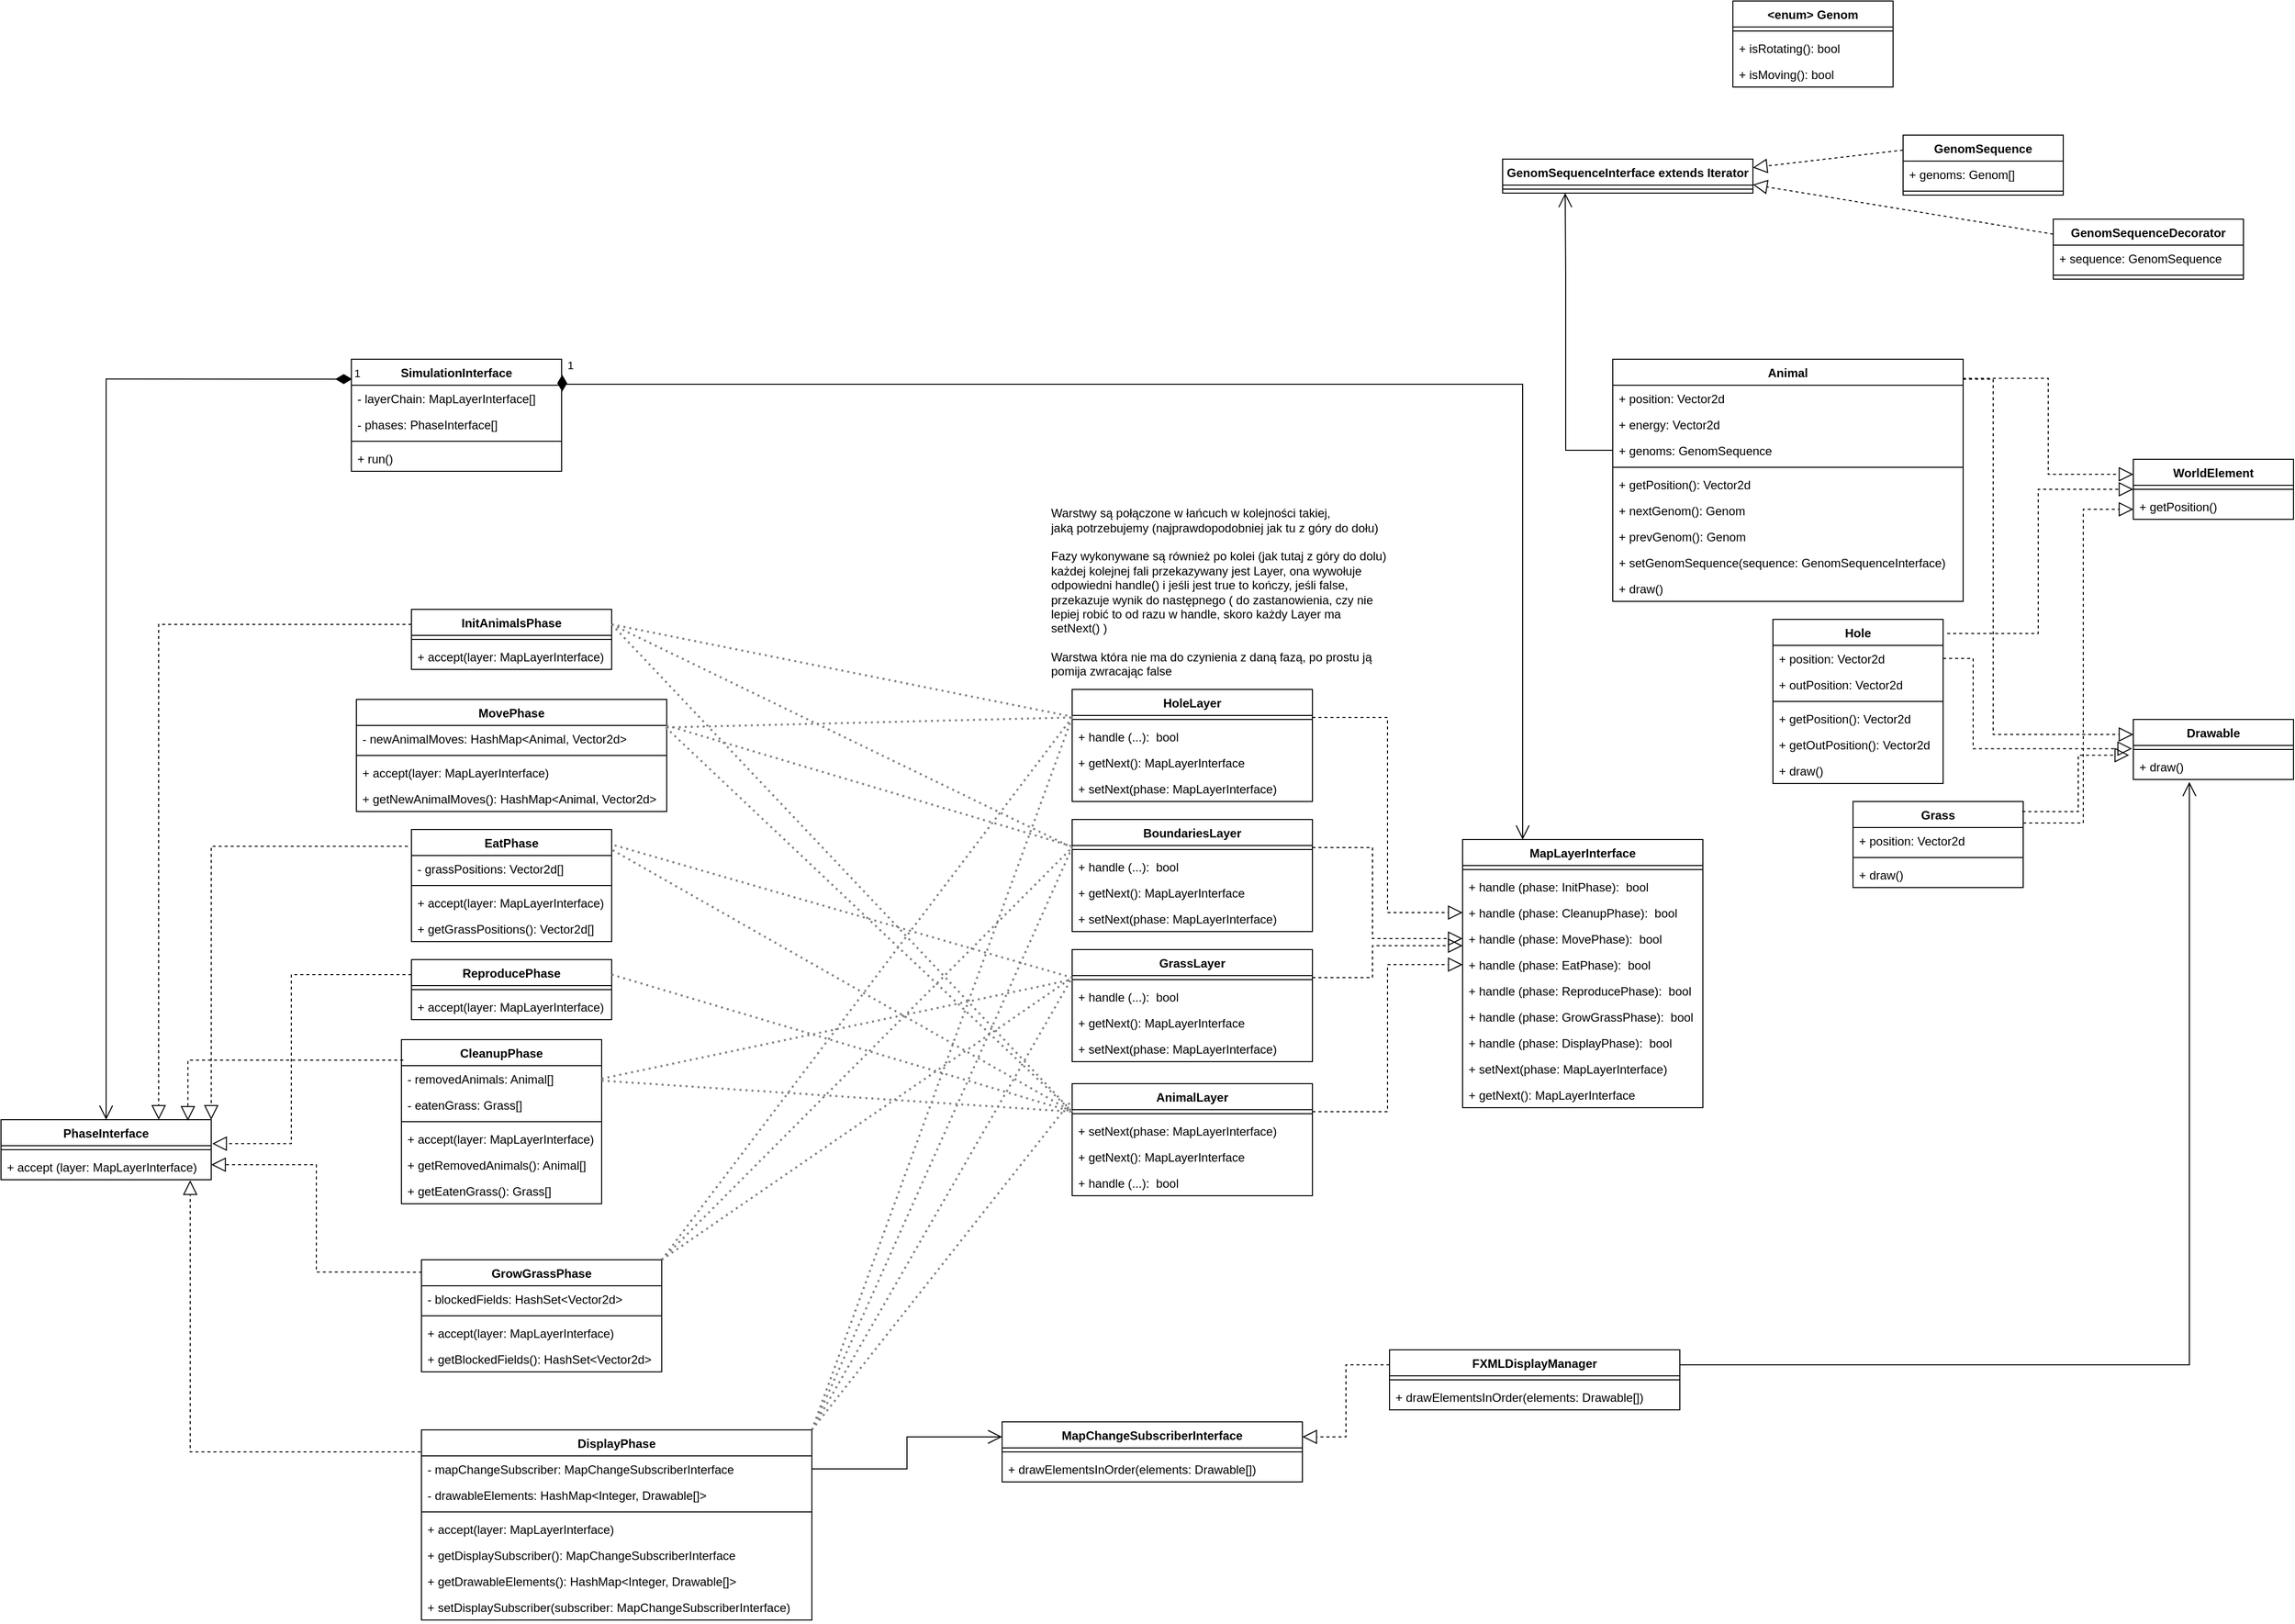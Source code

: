 <mxfile version="22.1.7" type="device">
  <diagram id="C5RBs43oDa-KdzZeNtuy" name="Page-1">
    <mxGraphModel dx="5425" dy="3274" grid="1" gridSize="10" guides="1" tooltips="1" connect="1" arrows="1" fold="1" page="1" pageScale="1" pageWidth="827" pageHeight="1169" math="0" shadow="0">
      <root>
        <mxCell id="WIyWlLk6GJQsqaUBKTNV-0" />
        <mxCell id="WIyWlLk6GJQsqaUBKTNV-1" parent="WIyWlLk6GJQsqaUBKTNV-0" />
        <mxCell id="08Rxo2JLm3eUWB02CYIo-4" value="PhaseInterface" style="swimlane;fontStyle=1;align=center;verticalAlign=top;childLayout=stackLayout;horizontal=1;startSize=26;horizontalStack=0;resizeParent=1;resizeParentMax=0;resizeLast=0;collapsible=1;marginBottom=0;whiteSpace=wrap;html=1;" parent="WIyWlLk6GJQsqaUBKTNV-1" vertex="1">
          <mxGeometry x="-850" y="400" width="210" height="60" as="geometry" />
        </mxCell>
        <mxCell id="08Rxo2JLm3eUWB02CYIo-6" value="" style="line;strokeWidth=1;fillColor=none;align=left;verticalAlign=middle;spacingTop=-1;spacingLeft=3;spacingRight=3;rotatable=0;labelPosition=right;points=[];portConstraint=eastwest;strokeColor=inherit;" parent="08Rxo2JLm3eUWB02CYIo-4" vertex="1">
          <mxGeometry y="26" width="210" height="8" as="geometry" />
        </mxCell>
        <mxCell id="08Rxo2JLm3eUWB02CYIo-7" value="+ accept (layer: MapLayerInterface)" style="text;strokeColor=none;fillColor=none;align=left;verticalAlign=top;spacingLeft=4;spacingRight=4;overflow=hidden;rotatable=0;points=[[0,0.5],[1,0.5]];portConstraint=eastwest;whiteSpace=wrap;html=1;" parent="08Rxo2JLm3eUWB02CYIo-4" vertex="1">
          <mxGeometry y="34" width="210" height="26" as="geometry" />
        </mxCell>
        <mxCell id="08Rxo2JLm3eUWB02CYIo-8" value="MapLayerInterface" style="swimlane;fontStyle=1;align=center;verticalAlign=top;childLayout=stackLayout;horizontal=1;startSize=26;horizontalStack=0;resizeParent=1;resizeParentMax=0;resizeLast=0;collapsible=1;marginBottom=0;whiteSpace=wrap;html=1;" parent="WIyWlLk6GJQsqaUBKTNV-1" vertex="1">
          <mxGeometry x="610" y="120" width="240" height="268" as="geometry" />
        </mxCell>
        <mxCell id="08Rxo2JLm3eUWB02CYIo-10" value="" style="line;strokeWidth=1;fillColor=none;align=left;verticalAlign=middle;spacingTop=-1;spacingLeft=3;spacingRight=3;rotatable=0;labelPosition=right;points=[];portConstraint=eastwest;strokeColor=inherit;" parent="08Rxo2JLm3eUWB02CYIo-8" vertex="1">
          <mxGeometry y="26" width="240" height="8" as="geometry" />
        </mxCell>
        <mxCell id="6w4W97ZrhszjA58i2wdK-4" value="+ handle (phase: InitPhase):&amp;nbsp; bool" style="text;strokeColor=none;fillColor=none;align=left;verticalAlign=top;spacingLeft=4;spacingRight=4;overflow=hidden;rotatable=0;points=[[0,0.5],[1,0.5]];portConstraint=eastwest;whiteSpace=wrap;html=1;" vertex="1" parent="08Rxo2JLm3eUWB02CYIo-8">
          <mxGeometry y="34" width="240" height="26" as="geometry" />
        </mxCell>
        <mxCell id="08Rxo2JLm3eUWB02CYIo-11" value="+ handle (phase: CleanupPhase):&amp;nbsp; bool" style="text;strokeColor=none;fillColor=none;align=left;verticalAlign=top;spacingLeft=4;spacingRight=4;overflow=hidden;rotatable=0;points=[[0,0.5],[1,0.5]];portConstraint=eastwest;whiteSpace=wrap;html=1;" parent="08Rxo2JLm3eUWB02CYIo-8" vertex="1">
          <mxGeometry y="60" width="240" height="26" as="geometry" />
        </mxCell>
        <mxCell id="08Rxo2JLm3eUWB02CYIo-12" value="+ handle (phase: MovePhase):&amp;nbsp; bool" style="text;strokeColor=none;fillColor=none;align=left;verticalAlign=top;spacingLeft=4;spacingRight=4;overflow=hidden;rotatable=0;points=[[0,0.5],[1,0.5]];portConstraint=eastwest;whiteSpace=wrap;html=1;" parent="08Rxo2JLm3eUWB02CYIo-8" vertex="1">
          <mxGeometry y="86" width="240" height="26" as="geometry" />
        </mxCell>
        <mxCell id="08Rxo2JLm3eUWB02CYIo-13" value="+ handle (phase: EatPhase):&amp;nbsp; bool" style="text;strokeColor=none;fillColor=none;align=left;verticalAlign=top;spacingLeft=4;spacingRight=4;overflow=hidden;rotatable=0;points=[[0,0.5],[1,0.5]];portConstraint=eastwest;whiteSpace=wrap;html=1;" parent="08Rxo2JLm3eUWB02CYIo-8" vertex="1">
          <mxGeometry y="112" width="240" height="26" as="geometry" />
        </mxCell>
        <mxCell id="08Rxo2JLm3eUWB02CYIo-14" value="+ handle (phase: ReproducePhase):&amp;nbsp; bool" style="text;strokeColor=none;fillColor=none;align=left;verticalAlign=top;spacingLeft=4;spacingRight=4;overflow=hidden;rotatable=0;points=[[0,0.5],[1,0.5]];portConstraint=eastwest;whiteSpace=wrap;html=1;" parent="08Rxo2JLm3eUWB02CYIo-8" vertex="1">
          <mxGeometry y="138" width="240" height="26" as="geometry" />
        </mxCell>
        <mxCell id="08Rxo2JLm3eUWB02CYIo-15" value="+ handle (phase: GrowGrassPhase):&amp;nbsp; bool" style="text;strokeColor=none;fillColor=none;align=left;verticalAlign=top;spacingLeft=4;spacingRight=4;overflow=hidden;rotatable=0;points=[[0,0.5],[1,0.5]];portConstraint=eastwest;whiteSpace=wrap;html=1;" parent="08Rxo2JLm3eUWB02CYIo-8" vertex="1">
          <mxGeometry y="164" width="240" height="26" as="geometry" />
        </mxCell>
        <mxCell id="08Rxo2JLm3eUWB02CYIo-16" value="+ handle (phase: DisplayPhase):&amp;nbsp; bool" style="text;strokeColor=none;fillColor=none;align=left;verticalAlign=top;spacingLeft=4;spacingRight=4;overflow=hidden;rotatable=0;points=[[0,0.5],[1,0.5]];portConstraint=eastwest;whiteSpace=wrap;html=1;" parent="08Rxo2JLm3eUWB02CYIo-8" vertex="1">
          <mxGeometry y="190" width="240" height="26" as="geometry" />
        </mxCell>
        <mxCell id="08Rxo2JLm3eUWB02CYIo-117" value="+ setNext(phase: MapLayerInterface)" style="text;strokeColor=none;fillColor=none;align=left;verticalAlign=top;spacingLeft=4;spacingRight=4;overflow=hidden;rotatable=0;points=[[0,0.5],[1,0.5]];portConstraint=eastwest;whiteSpace=wrap;html=1;" parent="08Rxo2JLm3eUWB02CYIo-8" vertex="1">
          <mxGeometry y="216" width="240" height="26" as="geometry" />
        </mxCell>
        <mxCell id="08Rxo2JLm3eUWB02CYIo-118" value="+ getNext(): MapLayerInterface" style="text;strokeColor=none;fillColor=none;align=left;verticalAlign=top;spacingLeft=4;spacingRight=4;overflow=hidden;rotatable=0;points=[[0,0.5],[1,0.5]];portConstraint=eastwest;whiteSpace=wrap;html=1;" parent="08Rxo2JLm3eUWB02CYIo-8" vertex="1">
          <mxGeometry y="242" width="240" height="26" as="geometry" />
        </mxCell>
        <mxCell id="08Rxo2JLm3eUWB02CYIo-17" value="CleanupPhase" style="swimlane;fontStyle=1;align=center;verticalAlign=top;childLayout=stackLayout;horizontal=1;startSize=26;horizontalStack=0;resizeParent=1;resizeParentMax=0;resizeLast=0;collapsible=1;marginBottom=0;whiteSpace=wrap;html=1;" parent="WIyWlLk6GJQsqaUBKTNV-1" vertex="1">
          <mxGeometry x="-450" y="320" width="200" height="164" as="geometry" />
        </mxCell>
        <mxCell id="08Rxo2JLm3eUWB02CYIo-18" value="- removedAnimals: Animal[]" style="text;strokeColor=none;fillColor=none;align=left;verticalAlign=top;spacingLeft=4;spacingRight=4;overflow=hidden;rotatable=0;points=[[0,0.5],[1,0.5]];portConstraint=eastwest;whiteSpace=wrap;html=1;" parent="08Rxo2JLm3eUWB02CYIo-17" vertex="1">
          <mxGeometry y="26" width="200" height="26" as="geometry" />
        </mxCell>
        <mxCell id="6w4W97ZrhszjA58i2wdK-0" value="- eatenGrass: Grass[]" style="text;strokeColor=none;fillColor=none;align=left;verticalAlign=top;spacingLeft=4;spacingRight=4;overflow=hidden;rotatable=0;points=[[0,0.5],[1,0.5]];portConstraint=eastwest;whiteSpace=wrap;html=1;" vertex="1" parent="08Rxo2JLm3eUWB02CYIo-17">
          <mxGeometry y="52" width="200" height="26" as="geometry" />
        </mxCell>
        <mxCell id="08Rxo2JLm3eUWB02CYIo-19" value="" style="line;strokeWidth=1;fillColor=none;align=left;verticalAlign=middle;spacingTop=-1;spacingLeft=3;spacingRight=3;rotatable=0;labelPosition=right;points=[];portConstraint=eastwest;strokeColor=inherit;" parent="08Rxo2JLm3eUWB02CYIo-17" vertex="1">
          <mxGeometry y="78" width="200" height="8" as="geometry" />
        </mxCell>
        <mxCell id="08Rxo2JLm3eUWB02CYIo-20" value="+ accept(layer: MapLayerInterface)" style="text;strokeColor=none;fillColor=none;align=left;verticalAlign=top;spacingLeft=4;spacingRight=4;overflow=hidden;rotatable=0;points=[[0,0.5],[1,0.5]];portConstraint=eastwest;whiteSpace=wrap;html=1;" parent="08Rxo2JLm3eUWB02CYIo-17" vertex="1">
          <mxGeometry y="86" width="200" height="26" as="geometry" />
        </mxCell>
        <mxCell id="08Rxo2JLm3eUWB02CYIo-22" value="+ getRemovedAnimals(): Animal[]" style="text;strokeColor=none;fillColor=none;align=left;verticalAlign=top;spacingLeft=4;spacingRight=4;overflow=hidden;rotatable=0;points=[[0,0.5],[1,0.5]];portConstraint=eastwest;whiteSpace=wrap;html=1;" parent="08Rxo2JLm3eUWB02CYIo-17" vertex="1">
          <mxGeometry y="112" width="200" height="26" as="geometry" />
        </mxCell>
        <mxCell id="6w4W97ZrhszjA58i2wdK-1" value="+ getEatenGrass(): Grass[]" style="text;strokeColor=none;fillColor=none;align=left;verticalAlign=top;spacingLeft=4;spacingRight=4;overflow=hidden;rotatable=0;points=[[0,0.5],[1,0.5]];portConstraint=eastwest;whiteSpace=wrap;html=1;" vertex="1" parent="08Rxo2JLm3eUWB02CYIo-17">
          <mxGeometry y="138" width="200" height="26" as="geometry" />
        </mxCell>
        <mxCell id="08Rxo2JLm3eUWB02CYIo-23" value="MovePhase" style="swimlane;fontStyle=1;align=center;verticalAlign=top;childLayout=stackLayout;horizontal=1;startSize=26;horizontalStack=0;resizeParent=1;resizeParentMax=0;resizeLast=0;collapsible=1;marginBottom=0;whiteSpace=wrap;html=1;" parent="WIyWlLk6GJQsqaUBKTNV-1" vertex="1">
          <mxGeometry x="-495" y="-20" width="310" height="112" as="geometry" />
        </mxCell>
        <mxCell id="08Rxo2JLm3eUWB02CYIo-24" value="- newAnimalMoves: HashMap&amp;lt;Animal, Vector2d&amp;gt;" style="text;strokeColor=none;fillColor=none;align=left;verticalAlign=top;spacingLeft=4;spacingRight=4;overflow=hidden;rotatable=0;points=[[0,0.5],[1,0.5]];portConstraint=eastwest;whiteSpace=wrap;html=1;" parent="08Rxo2JLm3eUWB02CYIo-23" vertex="1">
          <mxGeometry y="26" width="310" height="26" as="geometry" />
        </mxCell>
        <mxCell id="08Rxo2JLm3eUWB02CYIo-25" value="" style="line;strokeWidth=1;fillColor=none;align=left;verticalAlign=middle;spacingTop=-1;spacingLeft=3;spacingRight=3;rotatable=0;labelPosition=right;points=[];portConstraint=eastwest;strokeColor=inherit;" parent="08Rxo2JLm3eUWB02CYIo-23" vertex="1">
          <mxGeometry y="52" width="310" height="8" as="geometry" />
        </mxCell>
        <mxCell id="08Rxo2JLm3eUWB02CYIo-26" value="+ accept(layer: MapLayerInterface)" style="text;strokeColor=none;fillColor=none;align=left;verticalAlign=top;spacingLeft=4;spacingRight=4;overflow=hidden;rotatable=0;points=[[0,0.5],[1,0.5]];portConstraint=eastwest;whiteSpace=wrap;html=1;" parent="08Rxo2JLm3eUWB02CYIo-23" vertex="1">
          <mxGeometry y="60" width="310" height="26" as="geometry" />
        </mxCell>
        <mxCell id="08Rxo2JLm3eUWB02CYIo-27" value="+ getNewAnimalMoves(): HashMap&amp;lt;Animal, Vector2d&amp;gt;" style="text;strokeColor=none;fillColor=none;align=left;verticalAlign=top;spacingLeft=4;spacingRight=4;overflow=hidden;rotatable=0;points=[[0,0.5],[1,0.5]];portConstraint=eastwest;whiteSpace=wrap;html=1;" parent="08Rxo2JLm3eUWB02CYIo-23" vertex="1">
          <mxGeometry y="86" width="310" height="26" as="geometry" />
        </mxCell>
        <mxCell id="08Rxo2JLm3eUWB02CYIo-28" value="EatPhase" style="swimlane;fontStyle=1;align=center;verticalAlign=top;childLayout=stackLayout;horizontal=1;startSize=26;horizontalStack=0;resizeParent=1;resizeParentMax=0;resizeLast=0;collapsible=1;marginBottom=0;whiteSpace=wrap;html=1;" parent="WIyWlLk6GJQsqaUBKTNV-1" vertex="1">
          <mxGeometry x="-440" y="110" width="200" height="112" as="geometry" />
        </mxCell>
        <mxCell id="08Rxo2JLm3eUWB02CYIo-29" value="- grassPositions: Vector2d[]" style="text;strokeColor=none;fillColor=none;align=left;verticalAlign=top;spacingLeft=4;spacingRight=4;overflow=hidden;rotatable=0;points=[[0,0.5],[1,0.5]];portConstraint=eastwest;whiteSpace=wrap;html=1;" parent="08Rxo2JLm3eUWB02CYIo-28" vertex="1">
          <mxGeometry y="26" width="200" height="26" as="geometry" />
        </mxCell>
        <mxCell id="08Rxo2JLm3eUWB02CYIo-30" value="" style="line;strokeWidth=1;fillColor=none;align=left;verticalAlign=middle;spacingTop=-1;spacingLeft=3;spacingRight=3;rotatable=0;labelPosition=right;points=[];portConstraint=eastwest;strokeColor=inherit;" parent="08Rxo2JLm3eUWB02CYIo-28" vertex="1">
          <mxGeometry y="52" width="200" height="8" as="geometry" />
        </mxCell>
        <mxCell id="08Rxo2JLm3eUWB02CYIo-31" value="+ accept(layer: MapLayerInterface)" style="text;strokeColor=none;fillColor=none;align=left;verticalAlign=top;spacingLeft=4;spacingRight=4;overflow=hidden;rotatable=0;points=[[0,0.5],[1,0.5]];portConstraint=eastwest;whiteSpace=wrap;html=1;" parent="08Rxo2JLm3eUWB02CYIo-28" vertex="1">
          <mxGeometry y="60" width="200" height="26" as="geometry" />
        </mxCell>
        <mxCell id="08Rxo2JLm3eUWB02CYIo-32" value="+ getGrassPositions(): Vector2d[]" style="text;strokeColor=none;fillColor=none;align=left;verticalAlign=top;spacingLeft=4;spacingRight=4;overflow=hidden;rotatable=0;points=[[0,0.5],[1,0.5]];portConstraint=eastwest;whiteSpace=wrap;html=1;" parent="08Rxo2JLm3eUWB02CYIo-28" vertex="1">
          <mxGeometry y="86" width="200" height="26" as="geometry" />
        </mxCell>
        <mxCell id="08Rxo2JLm3eUWB02CYIo-33" value="ReproducePhase" style="swimlane;fontStyle=1;align=center;verticalAlign=top;childLayout=stackLayout;horizontal=1;startSize=26;horizontalStack=0;resizeParent=1;resizeParentMax=0;resizeLast=0;collapsible=1;marginBottom=0;whiteSpace=wrap;html=1;" parent="WIyWlLk6GJQsqaUBKTNV-1" vertex="1">
          <mxGeometry x="-440" y="240" width="200" height="60" as="geometry" />
        </mxCell>
        <mxCell id="08Rxo2JLm3eUWB02CYIo-35" value="" style="line;strokeWidth=1;fillColor=none;align=left;verticalAlign=middle;spacingTop=-1;spacingLeft=3;spacingRight=3;rotatable=0;labelPosition=right;points=[];portConstraint=eastwest;strokeColor=inherit;" parent="08Rxo2JLm3eUWB02CYIo-33" vertex="1">
          <mxGeometry y="26" width="200" height="8" as="geometry" />
        </mxCell>
        <mxCell id="08Rxo2JLm3eUWB02CYIo-36" value="+ accept(layer: MapLayerInterface)" style="text;strokeColor=none;fillColor=none;align=left;verticalAlign=top;spacingLeft=4;spacingRight=4;overflow=hidden;rotatable=0;points=[[0,0.5],[1,0.5]];portConstraint=eastwest;whiteSpace=wrap;html=1;" parent="08Rxo2JLm3eUWB02CYIo-33" vertex="1">
          <mxGeometry y="34" width="200" height="26" as="geometry" />
        </mxCell>
        <mxCell id="08Rxo2JLm3eUWB02CYIo-38" value="DisplayPhase" style="swimlane;fontStyle=1;align=center;verticalAlign=top;childLayout=stackLayout;horizontal=1;startSize=26;horizontalStack=0;resizeParent=1;resizeParentMax=0;resizeLast=0;collapsible=1;marginBottom=0;whiteSpace=wrap;html=1;" parent="WIyWlLk6GJQsqaUBKTNV-1" vertex="1">
          <mxGeometry x="-430" y="710" width="390" height="190" as="geometry" />
        </mxCell>
        <mxCell id="08Rxo2JLm3eUWB02CYIo-39" value="- mapChangeSubscriber: MapChangeSubscriberInterface" style="text;strokeColor=none;fillColor=none;align=left;verticalAlign=top;spacingLeft=4;spacingRight=4;overflow=hidden;rotatable=0;points=[[0,0.5],[1,0.5]];portConstraint=eastwest;whiteSpace=wrap;html=1;" parent="08Rxo2JLm3eUWB02CYIo-38" vertex="1">
          <mxGeometry y="26" width="390" height="26" as="geometry" />
        </mxCell>
        <mxCell id="08Rxo2JLm3eUWB02CYIo-44" value="- drawableElements: HashMap&amp;lt;Integer, Drawable[]&amp;gt;" style="text;strokeColor=none;fillColor=none;align=left;verticalAlign=top;spacingLeft=4;spacingRight=4;overflow=hidden;rotatable=0;points=[[0,0.5],[1,0.5]];portConstraint=eastwest;whiteSpace=wrap;html=1;" parent="08Rxo2JLm3eUWB02CYIo-38" vertex="1">
          <mxGeometry y="52" width="390" height="26" as="geometry" />
        </mxCell>
        <mxCell id="08Rxo2JLm3eUWB02CYIo-40" value="" style="line;strokeWidth=1;fillColor=none;align=left;verticalAlign=middle;spacingTop=-1;spacingLeft=3;spacingRight=3;rotatable=0;labelPosition=right;points=[];portConstraint=eastwest;strokeColor=inherit;" parent="08Rxo2JLm3eUWB02CYIo-38" vertex="1">
          <mxGeometry y="78" width="390" height="8" as="geometry" />
        </mxCell>
        <mxCell id="08Rxo2JLm3eUWB02CYIo-41" value="+ accept(layer: MapLayerInterface)" style="text;strokeColor=none;fillColor=none;align=left;verticalAlign=top;spacingLeft=4;spacingRight=4;overflow=hidden;rotatable=0;points=[[0,0.5],[1,0.5]];portConstraint=eastwest;whiteSpace=wrap;html=1;" parent="08Rxo2JLm3eUWB02CYIo-38" vertex="1">
          <mxGeometry y="86" width="390" height="26" as="geometry" />
        </mxCell>
        <mxCell id="08Rxo2JLm3eUWB02CYIo-42" value="+ getDisplaySubscriber(): MapChangeSubscriberInterface" style="text;strokeColor=none;fillColor=none;align=left;verticalAlign=top;spacingLeft=4;spacingRight=4;overflow=hidden;rotatable=0;points=[[0,0.5],[1,0.5]];portConstraint=eastwest;whiteSpace=wrap;html=1;" parent="08Rxo2JLm3eUWB02CYIo-38" vertex="1">
          <mxGeometry y="112" width="390" height="26" as="geometry" />
        </mxCell>
        <mxCell id="08Rxo2JLm3eUWB02CYIo-45" value="+ getDrawableElements(): HashMap&amp;lt;Integer, Drawable[]&amp;gt;" style="text;strokeColor=none;fillColor=none;align=left;verticalAlign=top;spacingLeft=4;spacingRight=4;overflow=hidden;rotatable=0;points=[[0,0.5],[1,0.5]];portConstraint=eastwest;whiteSpace=wrap;html=1;" parent="08Rxo2JLm3eUWB02CYIo-38" vertex="1">
          <mxGeometry y="138" width="390" height="26" as="geometry" />
        </mxCell>
        <mxCell id="08Rxo2JLm3eUWB02CYIo-105" value="+ setDisplaySubscriber(subscriber: MapChangeSubscriberInterface)" style="text;strokeColor=none;fillColor=none;align=left;verticalAlign=top;spacingLeft=4;spacingRight=4;overflow=hidden;rotatable=0;points=[[0,0.5],[1,0.5]];portConstraint=eastwest;whiteSpace=wrap;html=1;" parent="08Rxo2JLm3eUWB02CYIo-38" vertex="1">
          <mxGeometry y="164" width="390" height="26" as="geometry" />
        </mxCell>
        <mxCell id="08Rxo2JLm3eUWB02CYIo-46" value="GrowGrassPhase" style="swimlane;fontStyle=1;align=center;verticalAlign=top;childLayout=stackLayout;horizontal=1;startSize=26;horizontalStack=0;resizeParent=1;resizeParentMax=0;resizeLast=0;collapsible=1;marginBottom=0;whiteSpace=wrap;html=1;" parent="WIyWlLk6GJQsqaUBKTNV-1" vertex="1">
          <mxGeometry x="-430" y="540" width="240" height="112" as="geometry" />
        </mxCell>
        <mxCell id="6w4W97ZrhszjA58i2wdK-2" value="- blockedFields: HashSet&amp;lt;Vector2d&amp;gt;" style="text;strokeColor=none;fillColor=none;align=left;verticalAlign=top;spacingLeft=4;spacingRight=4;overflow=hidden;rotatable=0;points=[[0,0.5],[1,0.5]];portConstraint=eastwest;whiteSpace=wrap;html=1;" vertex="1" parent="08Rxo2JLm3eUWB02CYIo-46">
          <mxGeometry y="26" width="240" height="26" as="geometry" />
        </mxCell>
        <mxCell id="08Rxo2JLm3eUWB02CYIo-48" value="" style="line;strokeWidth=1;fillColor=none;align=left;verticalAlign=middle;spacingTop=-1;spacingLeft=3;spacingRight=3;rotatable=0;labelPosition=right;points=[];portConstraint=eastwest;strokeColor=inherit;" parent="08Rxo2JLm3eUWB02CYIo-46" vertex="1">
          <mxGeometry y="52" width="240" height="8" as="geometry" />
        </mxCell>
        <mxCell id="08Rxo2JLm3eUWB02CYIo-49" value="+ accept(layer: MapLayerInterface)" style="text;strokeColor=none;fillColor=none;align=left;verticalAlign=top;spacingLeft=4;spacingRight=4;overflow=hidden;rotatable=0;points=[[0,0.5],[1,0.5]];portConstraint=eastwest;whiteSpace=wrap;html=1;" parent="08Rxo2JLm3eUWB02CYIo-46" vertex="1">
          <mxGeometry y="60" width="240" height="26" as="geometry" />
        </mxCell>
        <mxCell id="08Rxo2JLm3eUWB02CYIo-50" value="+ getBlockedFields(): HashSet&amp;lt;Vector2d&amp;gt;" style="text;strokeColor=none;fillColor=none;align=left;verticalAlign=top;spacingLeft=4;spacingRight=4;overflow=hidden;rotatable=0;points=[[0,0.5],[1,0.5]];portConstraint=eastwest;whiteSpace=wrap;html=1;" parent="08Rxo2JLm3eUWB02CYIo-46" vertex="1">
          <mxGeometry y="86" width="240" height="26" as="geometry" />
        </mxCell>
        <mxCell id="08Rxo2JLm3eUWB02CYIo-51" value="HoleLayer" style="swimlane;fontStyle=1;align=center;verticalAlign=top;childLayout=stackLayout;horizontal=1;startSize=26;horizontalStack=0;resizeParent=1;resizeParentMax=0;resizeLast=0;collapsible=1;marginBottom=0;whiteSpace=wrap;html=1;" parent="WIyWlLk6GJQsqaUBKTNV-1" vertex="1">
          <mxGeometry x="220" y="-30" width="240" height="112" as="geometry" />
        </mxCell>
        <mxCell id="08Rxo2JLm3eUWB02CYIo-52" value="" style="line;strokeWidth=1;fillColor=none;align=left;verticalAlign=middle;spacingTop=-1;spacingLeft=3;spacingRight=3;rotatable=0;labelPosition=right;points=[];portConstraint=eastwest;strokeColor=inherit;" parent="08Rxo2JLm3eUWB02CYIo-51" vertex="1">
          <mxGeometry y="26" width="240" height="8" as="geometry" />
        </mxCell>
        <mxCell id="08Rxo2JLm3eUWB02CYIo-53" value="+ handle (...):&amp;nbsp; bool" style="text;strokeColor=none;fillColor=none;align=left;verticalAlign=top;spacingLeft=4;spacingRight=4;overflow=hidden;rotatable=0;points=[[0,0.5],[1,0.5]];portConstraint=eastwest;whiteSpace=wrap;html=1;" parent="08Rxo2JLm3eUWB02CYIo-51" vertex="1">
          <mxGeometry y="34" width="240" height="26" as="geometry" />
        </mxCell>
        <mxCell id="08Rxo2JLm3eUWB02CYIo-120" value="+ getNext(): MapLayerInterface" style="text;strokeColor=none;fillColor=none;align=left;verticalAlign=top;spacingLeft=4;spacingRight=4;overflow=hidden;rotatable=0;points=[[0,0.5],[1,0.5]];portConstraint=eastwest;whiteSpace=wrap;html=1;" parent="08Rxo2JLm3eUWB02CYIo-51" vertex="1">
          <mxGeometry y="60" width="240" height="26" as="geometry" />
        </mxCell>
        <mxCell id="08Rxo2JLm3eUWB02CYIo-119" value="+ setNext(phase: MapLayerInterface)" style="text;strokeColor=none;fillColor=none;align=left;verticalAlign=top;spacingLeft=4;spacingRight=4;overflow=hidden;rotatable=0;points=[[0,0.5],[1,0.5]];portConstraint=eastwest;whiteSpace=wrap;html=1;" parent="08Rxo2JLm3eUWB02CYIo-51" vertex="1">
          <mxGeometry y="86" width="240" height="26" as="geometry" />
        </mxCell>
        <mxCell id="08Rxo2JLm3eUWB02CYIo-59" value="AnimalLayer" style="swimlane;fontStyle=1;align=center;verticalAlign=top;childLayout=stackLayout;horizontal=1;startSize=26;horizontalStack=0;resizeParent=1;resizeParentMax=0;resizeLast=0;collapsible=1;marginBottom=0;whiteSpace=wrap;html=1;" parent="WIyWlLk6GJQsqaUBKTNV-1" vertex="1">
          <mxGeometry x="220" y="364" width="240" height="112" as="geometry" />
        </mxCell>
        <mxCell id="08Rxo2JLm3eUWB02CYIo-60" value="" style="line;strokeWidth=1;fillColor=none;align=left;verticalAlign=middle;spacingTop=-1;spacingLeft=3;spacingRight=3;rotatable=0;labelPosition=right;points=[];portConstraint=eastwest;strokeColor=inherit;" parent="08Rxo2JLm3eUWB02CYIo-59" vertex="1">
          <mxGeometry y="26" width="240" height="8" as="geometry" />
        </mxCell>
        <mxCell id="08Rxo2JLm3eUWB02CYIo-126" value="+ setNext(phase: MapLayerInterface)" style="text;strokeColor=none;fillColor=none;align=left;verticalAlign=top;spacingLeft=4;spacingRight=4;overflow=hidden;rotatable=0;points=[[0,0.5],[1,0.5]];portConstraint=eastwest;whiteSpace=wrap;html=1;" parent="08Rxo2JLm3eUWB02CYIo-59" vertex="1">
          <mxGeometry y="34" width="240" height="26" as="geometry" />
        </mxCell>
        <mxCell id="08Rxo2JLm3eUWB02CYIo-125" value="+ getNext(): MapLayerInterface" style="text;strokeColor=none;fillColor=none;align=left;verticalAlign=top;spacingLeft=4;spacingRight=4;overflow=hidden;rotatable=0;points=[[0,0.5],[1,0.5]];portConstraint=eastwest;whiteSpace=wrap;html=1;" parent="08Rxo2JLm3eUWB02CYIo-59" vertex="1">
          <mxGeometry y="60" width="240" height="26" as="geometry" />
        </mxCell>
        <mxCell id="08Rxo2JLm3eUWB02CYIo-61" value="+ handle (...):&amp;nbsp; bool" style="text;strokeColor=none;fillColor=none;align=left;verticalAlign=top;spacingLeft=4;spacingRight=4;overflow=hidden;rotatable=0;points=[[0,0.5],[1,0.5]];portConstraint=eastwest;whiteSpace=wrap;html=1;" parent="08Rxo2JLm3eUWB02CYIo-59" vertex="1">
          <mxGeometry y="86" width="240" height="26" as="geometry" />
        </mxCell>
        <mxCell id="08Rxo2JLm3eUWB02CYIo-62" value="GrassLayer" style="swimlane;fontStyle=1;align=center;verticalAlign=top;childLayout=stackLayout;horizontal=1;startSize=26;horizontalStack=0;resizeParent=1;resizeParentMax=0;resizeLast=0;collapsible=1;marginBottom=0;whiteSpace=wrap;html=1;" parent="WIyWlLk6GJQsqaUBKTNV-1" vertex="1">
          <mxGeometry x="220" y="230" width="240" height="112" as="geometry" />
        </mxCell>
        <mxCell id="08Rxo2JLm3eUWB02CYIo-63" value="" style="line;strokeWidth=1;fillColor=none;align=left;verticalAlign=middle;spacingTop=-1;spacingLeft=3;spacingRight=3;rotatable=0;labelPosition=right;points=[];portConstraint=eastwest;strokeColor=inherit;" parent="08Rxo2JLm3eUWB02CYIo-62" vertex="1">
          <mxGeometry y="26" width="240" height="8" as="geometry" />
        </mxCell>
        <mxCell id="08Rxo2JLm3eUWB02CYIo-64" value="+ handle (...):&amp;nbsp; bool" style="text;strokeColor=none;fillColor=none;align=left;verticalAlign=top;spacingLeft=4;spacingRight=4;overflow=hidden;rotatable=0;points=[[0,0.5],[1,0.5]];portConstraint=eastwest;whiteSpace=wrap;html=1;" parent="08Rxo2JLm3eUWB02CYIo-62" vertex="1">
          <mxGeometry y="34" width="240" height="26" as="geometry" />
        </mxCell>
        <mxCell id="08Rxo2JLm3eUWB02CYIo-124" value="+ getNext(): MapLayerInterface" style="text;strokeColor=none;fillColor=none;align=left;verticalAlign=top;spacingLeft=4;spacingRight=4;overflow=hidden;rotatable=0;points=[[0,0.5],[1,0.5]];portConstraint=eastwest;whiteSpace=wrap;html=1;" parent="08Rxo2JLm3eUWB02CYIo-62" vertex="1">
          <mxGeometry y="60" width="240" height="26" as="geometry" />
        </mxCell>
        <mxCell id="08Rxo2JLm3eUWB02CYIo-123" value="+ setNext(phase: MapLayerInterface)" style="text;strokeColor=none;fillColor=none;align=left;verticalAlign=top;spacingLeft=4;spacingRight=4;overflow=hidden;rotatable=0;points=[[0,0.5],[1,0.5]];portConstraint=eastwest;whiteSpace=wrap;html=1;" parent="08Rxo2JLm3eUWB02CYIo-62" vertex="1">
          <mxGeometry y="86" width="240" height="26" as="geometry" />
        </mxCell>
        <mxCell id="08Rxo2JLm3eUWB02CYIo-65" value="BoundariesLayer" style="swimlane;fontStyle=1;align=center;verticalAlign=top;childLayout=stackLayout;horizontal=1;startSize=26;horizontalStack=0;resizeParent=1;resizeParentMax=0;resizeLast=0;collapsible=1;marginBottom=0;whiteSpace=wrap;html=1;" parent="WIyWlLk6GJQsqaUBKTNV-1" vertex="1">
          <mxGeometry x="220" y="100" width="240" height="112" as="geometry" />
        </mxCell>
        <mxCell id="08Rxo2JLm3eUWB02CYIo-66" value="" style="line;strokeWidth=1;fillColor=none;align=left;verticalAlign=middle;spacingTop=-1;spacingLeft=3;spacingRight=3;rotatable=0;labelPosition=right;points=[];portConstraint=eastwest;strokeColor=inherit;" parent="08Rxo2JLm3eUWB02CYIo-65" vertex="1">
          <mxGeometry y="26" width="240" height="8" as="geometry" />
        </mxCell>
        <mxCell id="08Rxo2JLm3eUWB02CYIo-67" value="+ handle (...):&amp;nbsp; bool" style="text;strokeColor=none;fillColor=none;align=left;verticalAlign=top;spacingLeft=4;spacingRight=4;overflow=hidden;rotatable=0;points=[[0,0.5],[1,0.5]];portConstraint=eastwest;whiteSpace=wrap;html=1;" parent="08Rxo2JLm3eUWB02CYIo-65" vertex="1">
          <mxGeometry y="34" width="240" height="26" as="geometry" />
        </mxCell>
        <mxCell id="08Rxo2JLm3eUWB02CYIo-121" value="+ getNext(): MapLayerInterface" style="text;strokeColor=none;fillColor=none;align=left;verticalAlign=top;spacingLeft=4;spacingRight=4;overflow=hidden;rotatable=0;points=[[0,0.5],[1,0.5]];portConstraint=eastwest;whiteSpace=wrap;html=1;" parent="08Rxo2JLm3eUWB02CYIo-65" vertex="1">
          <mxGeometry y="60" width="240" height="26" as="geometry" />
        </mxCell>
        <mxCell id="08Rxo2JLm3eUWB02CYIo-122" value="+ setNext(phase: MapLayerInterface)" style="text;strokeColor=none;fillColor=none;align=left;verticalAlign=top;spacingLeft=4;spacingRight=4;overflow=hidden;rotatable=0;points=[[0,0.5],[1,0.5]];portConstraint=eastwest;whiteSpace=wrap;html=1;" parent="08Rxo2JLm3eUWB02CYIo-65" vertex="1">
          <mxGeometry y="86" width="240" height="26" as="geometry" />
        </mxCell>
        <mxCell id="08Rxo2JLm3eUWB02CYIo-68" value="" style="endArrow=block;dashed=1;endFill=0;endSize=12;html=1;rounded=0;exitX=1;exitY=0.25;exitDx=0;exitDy=0;entryX=0;entryY=0.5;entryDx=0;entryDy=0;edgeStyle=orthogonalEdgeStyle;" parent="WIyWlLk6GJQsqaUBKTNV-1" source="08Rxo2JLm3eUWB02CYIo-59" target="08Rxo2JLm3eUWB02CYIo-13" edge="1">
          <mxGeometry width="160" relative="1" as="geometry">
            <mxPoint x="550" y="360" as="sourcePoint" />
            <mxPoint x="610" y="271" as="targetPoint" />
          </mxGeometry>
        </mxCell>
        <mxCell id="08Rxo2JLm3eUWB02CYIo-69" value="" style="endArrow=block;dashed=1;endFill=0;endSize=12;html=1;rounded=0;exitX=1;exitY=0.25;exitDx=0;exitDy=0;entryX=0;entryY=0.5;entryDx=0;entryDy=0;edgeStyle=orthogonalEdgeStyle;" parent="WIyWlLk6GJQsqaUBKTNV-1" source="08Rxo2JLm3eUWB02CYIo-65" target="08Rxo2JLm3eUWB02CYIo-12" edge="1">
          <mxGeometry width="160" relative="1" as="geometry">
            <mxPoint x="470" y="415" as="sourcePoint" />
            <mxPoint x="620" y="229" as="targetPoint" />
            <Array as="points">
              <mxPoint x="520" y="128" />
              <mxPoint x="520" y="219" />
            </Array>
          </mxGeometry>
        </mxCell>
        <mxCell id="08Rxo2JLm3eUWB02CYIo-70" value="" style="endArrow=block;dashed=1;endFill=0;endSize=12;html=1;rounded=0;exitX=1;exitY=0.25;exitDx=0;exitDy=0;entryX=0;entryY=0.5;entryDx=0;entryDy=0;edgeStyle=orthogonalEdgeStyle;" parent="WIyWlLk6GJQsqaUBKTNV-1" source="08Rxo2JLm3eUWB02CYIo-51" target="08Rxo2JLm3eUWB02CYIo-11" edge="1">
          <mxGeometry width="160" relative="1" as="geometry">
            <mxPoint x="480" y="425" as="sourcePoint" />
            <mxPoint x="630" y="239" as="targetPoint" />
          </mxGeometry>
        </mxCell>
        <mxCell id="08Rxo2JLm3eUWB02CYIo-71" value="" style="endArrow=block;dashed=1;endFill=0;endSize=12;html=1;rounded=0;exitX=1;exitY=0.25;exitDx=0;exitDy=0;entryX=0;entryY=0.774;entryDx=0;entryDy=0;entryPerimeter=0;edgeStyle=orthogonalEdgeStyle;" parent="WIyWlLk6GJQsqaUBKTNV-1" source="08Rxo2JLm3eUWB02CYIo-62" target="08Rxo2JLm3eUWB02CYIo-12" edge="1">
          <mxGeometry width="160" relative="1" as="geometry">
            <mxPoint x="490" y="435" as="sourcePoint" />
            <mxPoint x="640" y="249" as="targetPoint" />
            <Array as="points">
              <mxPoint x="520" y="258" />
              <mxPoint x="520" y="226" />
            </Array>
          </mxGeometry>
        </mxCell>
        <mxCell id="08Rxo2JLm3eUWB02CYIo-72" value="" style="endArrow=block;dashed=1;endFill=0;endSize=12;html=1;rounded=0;exitX=-0.002;exitY=-0.152;exitDx=0;exitDy=0;entryX=0.9;entryY=1.023;entryDx=0;entryDy=0;exitPerimeter=0;entryPerimeter=0;edgeStyle=orthogonalEdgeStyle;" parent="WIyWlLk6GJQsqaUBKTNV-1" source="08Rxo2JLm3eUWB02CYIo-39" target="08Rxo2JLm3eUWB02CYIo-7" edge="1">
          <mxGeometry width="160" relative="1" as="geometry">
            <mxPoint x="-240" y="440" as="sourcePoint" />
            <mxPoint x="-80" y="440" as="targetPoint" />
          </mxGeometry>
        </mxCell>
        <mxCell id="08Rxo2JLm3eUWB02CYIo-73" value="" style="endArrow=block;dashed=1;endFill=0;endSize=12;html=1;rounded=0;exitX=0.009;exitY=0.125;exitDx=0;exitDy=0;exitPerimeter=0;entryX=0.889;entryY=0.016;entryDx=0;entryDy=0;entryPerimeter=0;edgeStyle=orthogonalEdgeStyle;" parent="WIyWlLk6GJQsqaUBKTNV-1" source="08Rxo2JLm3eUWB02CYIo-17" target="08Rxo2JLm3eUWB02CYIo-4" edge="1">
          <mxGeometry width="160" relative="1" as="geometry">
            <mxPoint x="-240" y="440" as="sourcePoint" />
            <mxPoint x="-80" y="440" as="targetPoint" />
          </mxGeometry>
        </mxCell>
        <mxCell id="08Rxo2JLm3eUWB02CYIo-74" value="" style="endArrow=block;dashed=1;endFill=0;endSize=12;html=1;rounded=0;exitX=0.002;exitY=0.11;exitDx=0;exitDy=0;entryX=1;entryY=0.75;entryDx=0;entryDy=0;exitPerimeter=0;edgeStyle=orthogonalEdgeStyle;" parent="WIyWlLk6GJQsqaUBKTNV-1" source="08Rxo2JLm3eUWB02CYIo-46" target="08Rxo2JLm3eUWB02CYIo-4" edge="1">
          <mxGeometry width="160" relative="1" as="geometry">
            <mxPoint x="-485" y="228" as="sourcePoint" />
            <mxPoint x="-630" y="410" as="targetPoint" />
          </mxGeometry>
        </mxCell>
        <mxCell id="08Rxo2JLm3eUWB02CYIo-75" value="" style="endArrow=block;dashed=1;endFill=0;endSize=12;html=1;rounded=0;exitX=0;exitY=0.25;exitDx=0;exitDy=0;entryX=1.005;entryY=0.399;entryDx=0;entryDy=0;entryPerimeter=0;edgeStyle=orthogonalEdgeStyle;" parent="WIyWlLk6GJQsqaUBKTNV-1" source="08Rxo2JLm3eUWB02CYIo-33" target="08Rxo2JLm3eUWB02CYIo-4" edge="1">
          <mxGeometry width="160" relative="1" as="geometry">
            <mxPoint x="-475" y="238" as="sourcePoint" />
            <mxPoint x="-620" y="420" as="targetPoint" />
            <Array as="points">
              <mxPoint x="-560" y="255" />
              <mxPoint x="-560" y="424" />
            </Array>
          </mxGeometry>
        </mxCell>
        <mxCell id="08Rxo2JLm3eUWB02CYIo-76" value="" style="endArrow=block;dashed=1;endFill=0;endSize=12;html=1;rounded=0;exitX=-0.018;exitY=0.15;exitDx=0;exitDy=0;entryX=1;entryY=0;entryDx=0;entryDy=0;exitPerimeter=0;edgeStyle=orthogonalEdgeStyle;" parent="WIyWlLk6GJQsqaUBKTNV-1" source="08Rxo2JLm3eUWB02CYIo-28" target="08Rxo2JLm3eUWB02CYIo-4" edge="1">
          <mxGeometry width="160" relative="1" as="geometry">
            <mxPoint x="-465" y="248" as="sourcePoint" />
            <mxPoint x="-610" y="430" as="targetPoint" />
          </mxGeometry>
        </mxCell>
        <mxCell id="08Rxo2JLm3eUWB02CYIo-78" value="" style="endArrow=none;dashed=1;html=1;dashPattern=1 2;strokeWidth=2;rounded=0;entryX=0;entryY=0.25;entryDx=0;entryDy=0;jumpSize=6;jumpStyle=none;endSize=6;strokeColor=#808080;exitX=0.997;exitY=0.075;exitDx=0;exitDy=0;exitPerimeter=0;" parent="WIyWlLk6GJQsqaUBKTNV-1" target="08Rxo2JLm3eUWB02CYIo-59" edge="1" source="08Rxo2JLm3eUWB02CYIo-24">
          <mxGeometry width="50" height="50" relative="1" as="geometry">
            <mxPoint x="-180" y="220" as="sourcePoint" />
            <mxPoint x="70" y="380" as="targetPoint" />
          </mxGeometry>
        </mxCell>
        <mxCell id="08Rxo2JLm3eUWB02CYIo-79" value="" style="endArrow=none;dashed=1;html=1;dashPattern=1 2;strokeWidth=2;rounded=0;jumpSize=6;jumpStyle=none;endSize=6;strokeColor=#808080;entryX=0.009;entryY=0.182;entryDx=0;entryDy=0;entryPerimeter=0;exitX=0.999;exitY=-0.003;exitDx=0;exitDy=0;exitPerimeter=0;" parent="WIyWlLk6GJQsqaUBKTNV-1" target="08Rxo2JLm3eUWB02CYIo-66" edge="1" source="08Rxo2JLm3eUWB02CYIo-24">
          <mxGeometry width="50" height="50" relative="1" as="geometry">
            <mxPoint x="-180" y="220" as="sourcePoint" />
            <mxPoint x="220" y="180" as="targetPoint" />
          </mxGeometry>
        </mxCell>
        <mxCell id="08Rxo2JLm3eUWB02CYIo-80" value="" style="endArrow=none;dashed=1;html=1;dashPattern=1 2;strokeWidth=2;rounded=0;exitX=1;exitY=0.25;exitDx=0;exitDy=0;entryX=0;entryY=0.25;entryDx=0;entryDy=0;jumpSize=6;jumpStyle=none;endSize=6;strokeColor=#808080;" parent="WIyWlLk6GJQsqaUBKTNV-1" source="08Rxo2JLm3eUWB02CYIo-23" target="08Rxo2JLm3eUWB02CYIo-51" edge="1">
          <mxGeometry width="50" height="50" relative="1" as="geometry">
            <mxPoint x="-221" y="72" as="sourcePoint" />
            <mxPoint x="240" y="425" as="targetPoint" />
          </mxGeometry>
        </mxCell>
        <mxCell id="08Rxo2JLm3eUWB02CYIo-81" value="" style="endArrow=none;dashed=1;html=1;dashPattern=1 2;strokeWidth=2;rounded=0;jumpSize=6;jumpStyle=none;endSize=6;strokeColor=#808080;exitX=1;exitY=0;exitDx=0;exitDy=0;" parent="WIyWlLk6GJQsqaUBKTNV-1" source="08Rxo2JLm3eUWB02CYIo-38" edge="1">
          <mxGeometry width="50" height="50" relative="1" as="geometry">
            <mxPoint x="-20" y="710" as="sourcePoint" />
            <mxPoint x="220" y="380" as="targetPoint" />
          </mxGeometry>
        </mxCell>
        <mxCell id="08Rxo2JLm3eUWB02CYIo-82" value="" style="endArrow=none;dashed=1;html=1;dashPattern=1 2;strokeWidth=2;rounded=0;exitX=1;exitY=0;exitDx=0;exitDy=0;entryX=0;entryY=0.25;entryDx=0;entryDy=0;jumpSize=6;jumpStyle=none;endSize=6;strokeColor=#808080;" parent="WIyWlLk6GJQsqaUBKTNV-1" source="08Rxo2JLm3eUWB02CYIo-38" target="08Rxo2JLm3eUWB02CYIo-62" edge="1">
          <mxGeometry width="50" height="50" relative="1" as="geometry">
            <mxPoint x="-201" y="92" as="sourcePoint" />
            <mxPoint x="260" y="445" as="targetPoint" />
          </mxGeometry>
        </mxCell>
        <mxCell id="08Rxo2JLm3eUWB02CYIo-83" value="" style="endArrow=none;dashed=1;html=1;dashPattern=1 2;strokeWidth=2;rounded=0;entryX=0;entryY=0.25;entryDx=0;entryDy=0;jumpSize=6;jumpStyle=none;endSize=6;strokeColor=#808080;exitX=1;exitY=0;exitDx=0;exitDy=0;" parent="WIyWlLk6GJQsqaUBKTNV-1" source="08Rxo2JLm3eUWB02CYIo-38" target="08Rxo2JLm3eUWB02CYIo-65" edge="1">
          <mxGeometry width="50" height="50" relative="1" as="geometry">
            <mxPoint x="-20" y="710" as="sourcePoint" />
            <mxPoint x="270" y="455" as="targetPoint" />
          </mxGeometry>
        </mxCell>
        <mxCell id="08Rxo2JLm3eUWB02CYIo-84" value="" style="endArrow=none;dashed=1;html=1;dashPattern=1 2;strokeWidth=2;rounded=0;exitX=1;exitY=0;exitDx=0;exitDy=0;entryX=0;entryY=0.25;entryDx=0;entryDy=0;jumpSize=6;jumpStyle=none;endSize=6;strokeColor=#808080;" parent="WIyWlLk6GJQsqaUBKTNV-1" source="08Rxo2JLm3eUWB02CYIo-38" target="08Rxo2JLm3eUWB02CYIo-51" edge="1">
          <mxGeometry width="50" height="50" relative="1" as="geometry">
            <mxPoint x="-181" y="112" as="sourcePoint" />
            <mxPoint x="280" y="465" as="targetPoint" />
          </mxGeometry>
        </mxCell>
        <mxCell id="08Rxo2JLm3eUWB02CYIo-85" value="" style="endArrow=none;dashed=1;html=1;dashPattern=1 2;strokeWidth=2;rounded=0;jumpSize=6;jumpStyle=none;endSize=6;strokeColor=#808080;exitX=1.015;exitY=0.141;exitDx=0;exitDy=0;exitPerimeter=0;entryX=0;entryY=0.25;entryDx=0;entryDy=0;" parent="WIyWlLk6GJQsqaUBKTNV-1" source="08Rxo2JLm3eUWB02CYIo-28" target="08Rxo2JLm3eUWB02CYIo-62" edge="1">
          <mxGeometry width="50" height="50" relative="1" as="geometry">
            <mxPoint x="-170" y="230" as="sourcePoint" />
            <mxPoint x="220" y="300" as="targetPoint" />
          </mxGeometry>
        </mxCell>
        <mxCell id="08Rxo2JLm3eUWB02CYIo-86" value="" style="endArrow=none;dashed=1;html=1;dashPattern=1 2;strokeWidth=2;rounded=0;jumpSize=6;jumpStyle=none;endSize=6;strokeColor=#808080;entryX=0;entryY=0.25;entryDx=0;entryDy=0;exitX=1.005;exitY=-0.208;exitDx=0;exitDy=0;exitPerimeter=0;" parent="WIyWlLk6GJQsqaUBKTNV-1" source="08Rxo2JLm3eUWB02CYIo-29" target="08Rxo2JLm3eUWB02CYIo-59" edge="1">
          <mxGeometry width="50" height="50" relative="1" as="geometry">
            <mxPoint x="-230" y="350" as="sourcePoint" />
            <mxPoint x="230" y="310" as="targetPoint" />
          </mxGeometry>
        </mxCell>
        <mxCell id="08Rxo2JLm3eUWB02CYIo-87" value="" style="endArrow=none;dashed=1;html=1;dashPattern=1 2;strokeWidth=2;rounded=0;jumpSize=6;jumpStyle=none;endSize=6;strokeColor=#808080;entryX=0;entryY=0.25;entryDx=0;entryDy=0;exitX=1;exitY=0.25;exitDx=0;exitDy=0;" parent="WIyWlLk6GJQsqaUBKTNV-1" source="08Rxo2JLm3eUWB02CYIo-33" target="08Rxo2JLm3eUWB02CYIo-59" edge="1">
          <mxGeometry width="50" height="50" relative="1" as="geometry">
            <mxPoint x="-229" y="369" as="sourcePoint" />
            <mxPoint x="230" y="415" as="targetPoint" />
          </mxGeometry>
        </mxCell>
        <mxCell id="08Rxo2JLm3eUWB02CYIo-88" value="" style="endArrow=none;dashed=1;html=1;dashPattern=1 2;strokeWidth=2;rounded=0;jumpSize=6;jumpStyle=none;endSize=6;strokeColor=#808080;entryX=0;entryY=0.25;entryDx=0;entryDy=0;exitX=1;exitY=0;exitDx=0;exitDy=0;" parent="WIyWlLk6GJQsqaUBKTNV-1" source="08Rxo2JLm3eUWB02CYIo-46" target="08Rxo2JLm3eUWB02CYIo-51" edge="1">
          <mxGeometry width="50" height="50" relative="1" as="geometry">
            <mxPoint x="-230" y="505" as="sourcePoint" />
            <mxPoint x="230" y="415" as="targetPoint" />
          </mxGeometry>
        </mxCell>
        <mxCell id="08Rxo2JLm3eUWB02CYIo-89" value="" style="endArrow=none;dashed=1;html=1;dashPattern=1 2;strokeWidth=2;rounded=0;jumpSize=6;jumpStyle=none;endSize=6;strokeColor=#808080;entryX=0;entryY=0.25;entryDx=0;entryDy=0;exitX=1;exitY=0;exitDx=0;exitDy=0;" parent="WIyWlLk6GJQsqaUBKTNV-1" source="08Rxo2JLm3eUWB02CYIo-46" target="08Rxo2JLm3eUWB02CYIo-65" edge="1">
          <mxGeometry width="50" height="50" relative="1" as="geometry">
            <mxPoint x="-120" y="580" as="sourcePoint" />
            <mxPoint x="230" y="65" as="targetPoint" />
          </mxGeometry>
        </mxCell>
        <mxCell id="08Rxo2JLm3eUWB02CYIo-90" value="" style="endArrow=none;dashed=1;html=1;dashPattern=1 2;strokeWidth=2;rounded=0;jumpSize=6;jumpStyle=none;endSize=6;strokeColor=#808080;entryX=0;entryY=0.25;entryDx=0;entryDy=0;exitX=1;exitY=0;exitDx=0;exitDy=0;" parent="WIyWlLk6GJQsqaUBKTNV-1" source="08Rxo2JLm3eUWB02CYIo-46" target="08Rxo2JLm3eUWB02CYIo-62" edge="1">
          <mxGeometry width="50" height="50" relative="1" as="geometry">
            <mxPoint x="-120" y="580" as="sourcePoint" />
            <mxPoint x="230" y="185" as="targetPoint" />
          </mxGeometry>
        </mxCell>
        <mxCell id="08Rxo2JLm3eUWB02CYIo-91" value="" style="endArrow=none;dashed=1;html=1;dashPattern=1 2;strokeWidth=2;rounded=0;exitX=1;exitY=0.25;exitDx=0;exitDy=0;entryX=0;entryY=0.25;entryDx=0;entryDy=0;jumpSize=6;jumpStyle=none;endSize=6;strokeColor=#808080;" parent="WIyWlLk6GJQsqaUBKTNV-1" source="08Rxo2JLm3eUWB02CYIo-17" target="08Rxo2JLm3eUWB02CYIo-59" edge="1">
          <mxGeometry width="50" height="50" relative="1" as="geometry">
            <mxPoint x="-175" y="228" as="sourcePoint" />
            <mxPoint x="230" y="65" as="targetPoint" />
          </mxGeometry>
        </mxCell>
        <mxCell id="08Rxo2JLm3eUWB02CYIo-92" value="InitAnimalsPhase" style="swimlane;fontStyle=1;align=center;verticalAlign=top;childLayout=stackLayout;horizontal=1;startSize=26;horizontalStack=0;resizeParent=1;resizeParentMax=0;resizeLast=0;collapsible=1;marginBottom=0;whiteSpace=wrap;html=1;" parent="WIyWlLk6GJQsqaUBKTNV-1" vertex="1">
          <mxGeometry x="-440" y="-110" width="200" height="60" as="geometry" />
        </mxCell>
        <mxCell id="08Rxo2JLm3eUWB02CYIo-94" value="" style="line;strokeWidth=1;fillColor=none;align=left;verticalAlign=middle;spacingTop=-1;spacingLeft=3;spacingRight=3;rotatable=0;labelPosition=right;points=[];portConstraint=eastwest;strokeColor=inherit;" parent="08Rxo2JLm3eUWB02CYIo-92" vertex="1">
          <mxGeometry y="26" width="200" height="8" as="geometry" />
        </mxCell>
        <mxCell id="08Rxo2JLm3eUWB02CYIo-95" value="+ accept(layer: MapLayerInterface)" style="text;strokeColor=none;fillColor=none;align=left;verticalAlign=top;spacingLeft=4;spacingRight=4;overflow=hidden;rotatable=0;points=[[0,0.5],[1,0.5]];portConstraint=eastwest;whiteSpace=wrap;html=1;" parent="08Rxo2JLm3eUWB02CYIo-92" vertex="1">
          <mxGeometry y="34" width="200" height="26" as="geometry" />
        </mxCell>
        <mxCell id="08Rxo2JLm3eUWB02CYIo-97" value="" style="endArrow=block;dashed=1;endFill=0;endSize=12;html=1;rounded=0;exitX=0;exitY=0.25;exitDx=0;exitDy=0;entryX=0.75;entryY=0;entryDx=0;entryDy=0;edgeStyle=orthogonalEdgeStyle;" parent="WIyWlLk6GJQsqaUBKTNV-1" source="08Rxo2JLm3eUWB02CYIo-92" target="08Rxo2JLm3eUWB02CYIo-4" edge="1">
          <mxGeometry width="160" relative="1" as="geometry">
            <mxPoint x="-428" y="64" as="sourcePoint" />
            <mxPoint x="-653" y="411" as="targetPoint" />
          </mxGeometry>
        </mxCell>
        <mxCell id="08Rxo2JLm3eUWB02CYIo-98" value="" style="endArrow=none;dashed=1;html=1;dashPattern=1 2;strokeWidth=2;rounded=0;exitX=1;exitY=0.25;exitDx=0;exitDy=0;jumpSize=6;jumpStyle=none;endSize=6;strokeColor=#808080;entryX=0.004;entryY=0.176;entryDx=0;entryDy=0;entryPerimeter=0;" parent="WIyWlLk6GJQsqaUBKTNV-1" source="08Rxo2JLm3eUWB02CYIo-92" target="08Rxo2JLm3eUWB02CYIo-52" edge="1">
          <mxGeometry width="50" height="50" relative="1" as="geometry">
            <mxPoint x="-230" y="78" as="sourcePoint" />
            <mxPoint x="220" y="60" as="targetPoint" />
          </mxGeometry>
        </mxCell>
        <mxCell id="08Rxo2JLm3eUWB02CYIo-99" value="" style="endArrow=none;dashed=1;html=1;dashPattern=1 2;strokeWidth=2;rounded=0;exitX=1;exitY=0.25;exitDx=0;exitDy=0;jumpSize=6;jumpStyle=none;endSize=6;strokeColor=#808080;entryX=0;entryY=0.25;entryDx=0;entryDy=0;" parent="WIyWlLk6GJQsqaUBKTNV-1" source="08Rxo2JLm3eUWB02CYIo-92" target="08Rxo2JLm3eUWB02CYIo-65" edge="1">
          <mxGeometry width="50" height="50" relative="1" as="geometry">
            <mxPoint x="-220" y="-35" as="sourcePoint" />
            <mxPoint x="220" y="180" as="targetPoint" />
          </mxGeometry>
        </mxCell>
        <mxCell id="08Rxo2JLm3eUWB02CYIo-100" value="" style="endArrow=none;dashed=1;html=1;dashPattern=1 2;strokeWidth=2;rounded=0;exitX=1;exitY=0.25;exitDx=0;exitDy=0;jumpSize=6;jumpStyle=none;endSize=6;strokeColor=#808080;entryX=0;entryY=0.25;entryDx=0;entryDy=0;" parent="WIyWlLk6GJQsqaUBKTNV-1" source="08Rxo2JLm3eUWB02CYIo-92" target="08Rxo2JLm3eUWB02CYIo-59" edge="1">
          <mxGeometry width="50" height="50" relative="1" as="geometry">
            <mxPoint x="-220" y="-35" as="sourcePoint" />
            <mxPoint x="230" y="190" as="targetPoint" />
          </mxGeometry>
        </mxCell>
        <mxCell id="08Rxo2JLm3eUWB02CYIo-101" value="MapChangeSubscriberInterface" style="swimlane;fontStyle=1;align=center;verticalAlign=top;childLayout=stackLayout;horizontal=1;startSize=26;horizontalStack=0;resizeParent=1;resizeParentMax=0;resizeLast=0;collapsible=1;marginBottom=0;whiteSpace=wrap;html=1;" parent="WIyWlLk6GJQsqaUBKTNV-1" vertex="1">
          <mxGeometry x="150" y="702" width="300" height="60" as="geometry" />
        </mxCell>
        <mxCell id="08Rxo2JLm3eUWB02CYIo-103" value="" style="line;strokeWidth=1;fillColor=none;align=left;verticalAlign=middle;spacingTop=-1;spacingLeft=3;spacingRight=3;rotatable=0;labelPosition=right;points=[];portConstraint=eastwest;strokeColor=inherit;" parent="08Rxo2JLm3eUWB02CYIo-101" vertex="1">
          <mxGeometry y="26" width="300" height="8" as="geometry" />
        </mxCell>
        <mxCell id="08Rxo2JLm3eUWB02CYIo-104" value="+ drawElementsInOrder(elements: Drawable[])" style="text;strokeColor=none;fillColor=none;align=left;verticalAlign=top;spacingLeft=4;spacingRight=4;overflow=hidden;rotatable=0;points=[[0,0.5],[1,0.5]];portConstraint=eastwest;whiteSpace=wrap;html=1;" parent="08Rxo2JLm3eUWB02CYIo-101" vertex="1">
          <mxGeometry y="34" width="300" height="26" as="geometry" />
        </mxCell>
        <mxCell id="08Rxo2JLm3eUWB02CYIo-106" value="" style="endArrow=open;endFill=1;endSize=12;html=1;rounded=0;exitX=1;exitY=0.5;exitDx=0;exitDy=0;entryX=0;entryY=0.25;entryDx=0;entryDy=0;edgeStyle=orthogonalEdgeStyle;" parent="WIyWlLk6GJQsqaUBKTNV-1" source="08Rxo2JLm3eUWB02CYIo-39" target="08Rxo2JLm3eUWB02CYIo-101" edge="1">
          <mxGeometry width="160" relative="1" as="geometry">
            <mxPoint x="-20" y="660" as="sourcePoint" />
            <mxPoint x="140" y="660" as="targetPoint" />
          </mxGeometry>
        </mxCell>
        <mxCell id="08Rxo2JLm3eUWB02CYIo-107" value="FXMLDisplayManager" style="swimlane;fontStyle=1;align=center;verticalAlign=top;childLayout=stackLayout;horizontal=1;startSize=26;horizontalStack=0;resizeParent=1;resizeParentMax=0;resizeLast=0;collapsible=1;marginBottom=0;whiteSpace=wrap;html=1;" parent="WIyWlLk6GJQsqaUBKTNV-1" vertex="1">
          <mxGeometry x="537" y="630" width="290" height="60" as="geometry" />
        </mxCell>
        <mxCell id="08Rxo2JLm3eUWB02CYIo-109" value="" style="line;strokeWidth=1;fillColor=none;align=left;verticalAlign=middle;spacingTop=-1;spacingLeft=3;spacingRight=3;rotatable=0;labelPosition=right;points=[];portConstraint=eastwest;strokeColor=inherit;" parent="08Rxo2JLm3eUWB02CYIo-107" vertex="1">
          <mxGeometry y="26" width="290" height="8" as="geometry" />
        </mxCell>
        <mxCell id="08Rxo2JLm3eUWB02CYIo-110" value="+ drawElementsInOrder(elements: Drawable[])" style="text;strokeColor=none;fillColor=none;align=left;verticalAlign=top;spacingLeft=4;spacingRight=4;overflow=hidden;rotatable=0;points=[[0,0.5],[1,0.5]];portConstraint=eastwest;whiteSpace=wrap;html=1;" parent="08Rxo2JLm3eUWB02CYIo-107" vertex="1">
          <mxGeometry y="34" width="290" height="26" as="geometry" />
        </mxCell>
        <mxCell id="08Rxo2JLm3eUWB02CYIo-111" value="" style="endArrow=block;dashed=1;endFill=0;endSize=12;html=1;rounded=0;entryX=1;entryY=0.25;entryDx=0;entryDy=0;exitX=0;exitY=0.25;exitDx=0;exitDy=0;edgeStyle=orthogonalEdgeStyle;" parent="WIyWlLk6GJQsqaUBKTNV-1" source="08Rxo2JLm3eUWB02CYIo-107" target="08Rxo2JLm3eUWB02CYIo-101" edge="1">
          <mxGeometry width="160" relative="1" as="geometry">
            <mxPoint x="560" y="740" as="sourcePoint" />
            <mxPoint x="140" y="660" as="targetPoint" />
          </mxGeometry>
        </mxCell>
        <mxCell id="08Rxo2JLm3eUWB02CYIo-112" value="SimulationInterface" style="swimlane;fontStyle=1;align=center;verticalAlign=top;childLayout=stackLayout;horizontal=1;startSize=26;horizontalStack=0;resizeParent=1;resizeParentMax=0;resizeLast=0;collapsible=1;marginBottom=0;whiteSpace=wrap;html=1;" parent="WIyWlLk6GJQsqaUBKTNV-1" vertex="1">
          <mxGeometry x="-500" y="-360" width="210" height="112" as="geometry" />
        </mxCell>
        <mxCell id="08Rxo2JLm3eUWB02CYIo-116" value="- layerChain: MapLayerInterface[]" style="text;strokeColor=none;fillColor=none;align=left;verticalAlign=top;spacingLeft=4;spacingRight=4;overflow=hidden;rotatable=0;points=[[0,0.5],[1,0.5]];portConstraint=eastwest;whiteSpace=wrap;html=1;" parent="08Rxo2JLm3eUWB02CYIo-112" vertex="1">
          <mxGeometry y="26" width="210" height="26" as="geometry" />
        </mxCell>
        <mxCell id="08Rxo2JLm3eUWB02CYIo-131" value="- phases: PhaseInterface[]" style="text;strokeColor=none;fillColor=none;align=left;verticalAlign=top;spacingLeft=4;spacingRight=4;overflow=hidden;rotatable=0;points=[[0,0.5],[1,0.5]];portConstraint=eastwest;whiteSpace=wrap;html=1;" parent="08Rxo2JLm3eUWB02CYIo-112" vertex="1">
          <mxGeometry y="52" width="210" height="26" as="geometry" />
        </mxCell>
        <mxCell id="08Rxo2JLm3eUWB02CYIo-114" value="" style="line;strokeWidth=1;fillColor=none;align=left;verticalAlign=middle;spacingTop=-1;spacingLeft=3;spacingRight=3;rotatable=0;labelPosition=right;points=[];portConstraint=eastwest;strokeColor=inherit;" parent="08Rxo2JLm3eUWB02CYIo-112" vertex="1">
          <mxGeometry y="78" width="210" height="8" as="geometry" />
        </mxCell>
        <mxCell id="08Rxo2JLm3eUWB02CYIo-115" value="+ run()" style="text;strokeColor=none;fillColor=none;align=left;verticalAlign=top;spacingLeft=4;spacingRight=4;overflow=hidden;rotatable=0;points=[[0,0.5],[1,0.5]];portConstraint=eastwest;whiteSpace=wrap;html=1;" parent="08Rxo2JLm3eUWB02CYIo-112" vertex="1">
          <mxGeometry y="86" width="210" height="26" as="geometry" />
        </mxCell>
        <mxCell id="08Rxo2JLm3eUWB02CYIo-129" value="1" style="endArrow=open;html=1;endSize=12;startArrow=diamondThin;startSize=14;startFill=1;edgeStyle=orthogonalEdgeStyle;align=left;verticalAlign=bottom;rounded=0;exitX=0.004;exitY=0.177;exitDx=0;exitDy=0;exitPerimeter=0;entryX=0.5;entryY=0;entryDx=0;entryDy=0;" parent="WIyWlLk6GJQsqaUBKTNV-1" source="08Rxo2JLm3eUWB02CYIo-112" target="08Rxo2JLm3eUWB02CYIo-4" edge="1">
          <mxGeometry x="-1" y="3" relative="1" as="geometry">
            <mxPoint x="-120" y="40" as="sourcePoint" />
            <mxPoint x="40" y="40" as="targetPoint" />
          </mxGeometry>
        </mxCell>
        <mxCell id="08Rxo2JLm3eUWB02CYIo-130" value="1" style="endArrow=open;html=1;endSize=12;startArrow=diamondThin;startSize=14;startFill=1;edgeStyle=orthogonalEdgeStyle;align=left;verticalAlign=bottom;rounded=0;exitX=1.003;exitY=0.138;exitDx=0;exitDy=0;exitPerimeter=0;entryX=0.25;entryY=0;entryDx=0;entryDy=0;" parent="WIyWlLk6GJQsqaUBKTNV-1" source="08Rxo2JLm3eUWB02CYIo-112" target="08Rxo2JLm3eUWB02CYIo-8" edge="1">
          <mxGeometry x="-1" y="3" relative="1" as="geometry">
            <mxPoint x="-120" y="40" as="sourcePoint" />
            <mxPoint x="40" y="40" as="targetPoint" />
            <Array as="points">
              <mxPoint x="-289" y="-335" />
              <mxPoint x="670" y="-335" />
            </Array>
          </mxGeometry>
        </mxCell>
        <mxCell id="08Rxo2JLm3eUWB02CYIo-132" value="Drawable" style="swimlane;fontStyle=1;align=center;verticalAlign=top;childLayout=stackLayout;horizontal=1;startSize=26;horizontalStack=0;resizeParent=1;resizeParentMax=0;resizeLast=0;collapsible=1;marginBottom=0;whiteSpace=wrap;html=1;" parent="WIyWlLk6GJQsqaUBKTNV-1" vertex="1">
          <mxGeometry x="1280" width="160" height="60" as="geometry" />
        </mxCell>
        <mxCell id="08Rxo2JLm3eUWB02CYIo-134" value="" style="line;strokeWidth=1;fillColor=none;align=left;verticalAlign=middle;spacingTop=-1;spacingLeft=3;spacingRight=3;rotatable=0;labelPosition=right;points=[];portConstraint=eastwest;strokeColor=inherit;" parent="08Rxo2JLm3eUWB02CYIo-132" vertex="1">
          <mxGeometry y="26" width="160" height="8" as="geometry" />
        </mxCell>
        <mxCell id="08Rxo2JLm3eUWB02CYIo-135" value="+ draw()" style="text;strokeColor=none;fillColor=none;align=left;verticalAlign=top;spacingLeft=4;spacingRight=4;overflow=hidden;rotatable=0;points=[[0,0.5],[1,0.5]];portConstraint=eastwest;whiteSpace=wrap;html=1;" parent="08Rxo2JLm3eUWB02CYIo-132" vertex="1">
          <mxGeometry y="34" width="160" height="26" as="geometry" />
        </mxCell>
        <mxCell id="08Rxo2JLm3eUWB02CYIo-136" value="WorldElement" style="swimlane;fontStyle=1;align=center;verticalAlign=top;childLayout=stackLayout;horizontal=1;startSize=26;horizontalStack=0;resizeParent=1;resizeParentMax=0;resizeLast=0;collapsible=1;marginBottom=0;whiteSpace=wrap;html=1;" parent="WIyWlLk6GJQsqaUBKTNV-1" vertex="1">
          <mxGeometry x="1280" y="-260" width="160" height="60" as="geometry" />
        </mxCell>
        <mxCell id="08Rxo2JLm3eUWB02CYIo-138" value="" style="line;strokeWidth=1;fillColor=none;align=left;verticalAlign=middle;spacingTop=-1;spacingLeft=3;spacingRight=3;rotatable=0;labelPosition=right;points=[];portConstraint=eastwest;strokeColor=inherit;" parent="08Rxo2JLm3eUWB02CYIo-136" vertex="1">
          <mxGeometry y="26" width="160" height="8" as="geometry" />
        </mxCell>
        <mxCell id="08Rxo2JLm3eUWB02CYIo-139" value="+ getPosition()" style="text;strokeColor=none;fillColor=none;align=left;verticalAlign=top;spacingLeft=4;spacingRight=4;overflow=hidden;rotatable=0;points=[[0,0.5],[1,0.5]];portConstraint=eastwest;whiteSpace=wrap;html=1;" parent="08Rxo2JLm3eUWB02CYIo-136" vertex="1">
          <mxGeometry y="34" width="160" height="26" as="geometry" />
        </mxCell>
        <mxCell id="08Rxo2JLm3eUWB02CYIo-140" value="Animal" style="swimlane;fontStyle=1;align=center;verticalAlign=top;childLayout=stackLayout;horizontal=1;startSize=26;horizontalStack=0;resizeParent=1;resizeParentMax=0;resizeLast=0;collapsible=1;marginBottom=0;whiteSpace=wrap;html=1;" parent="WIyWlLk6GJQsqaUBKTNV-1" vertex="1">
          <mxGeometry x="760" y="-360" width="350" height="242" as="geometry" />
        </mxCell>
        <mxCell id="08Rxo2JLm3eUWB02CYIo-141" value="+ position: Vector2d" style="text;strokeColor=none;fillColor=none;align=left;verticalAlign=top;spacingLeft=4;spacingRight=4;overflow=hidden;rotatable=0;points=[[0,0.5],[1,0.5]];portConstraint=eastwest;whiteSpace=wrap;html=1;" parent="08Rxo2JLm3eUWB02CYIo-140" vertex="1">
          <mxGeometry y="26" width="350" height="26" as="geometry" />
        </mxCell>
        <mxCell id="08Rxo2JLm3eUWB02CYIo-146" value="+ energy: Vector2d" style="text;strokeColor=none;fillColor=none;align=left;verticalAlign=top;spacingLeft=4;spacingRight=4;overflow=hidden;rotatable=0;points=[[0,0.5],[1,0.5]];portConstraint=eastwest;whiteSpace=wrap;html=1;" parent="08Rxo2JLm3eUWB02CYIo-140" vertex="1">
          <mxGeometry y="52" width="350" height="26" as="geometry" />
        </mxCell>
        <mxCell id="08Rxo2JLm3eUWB02CYIo-147" value="+ genoms: GenomSequence" style="text;strokeColor=none;fillColor=none;align=left;verticalAlign=top;spacingLeft=4;spacingRight=4;overflow=hidden;rotatable=0;points=[[0,0.5],[1,0.5]];portConstraint=eastwest;whiteSpace=wrap;html=1;" parent="08Rxo2JLm3eUWB02CYIo-140" vertex="1">
          <mxGeometry y="78" width="350" height="26" as="geometry" />
        </mxCell>
        <mxCell id="08Rxo2JLm3eUWB02CYIo-142" value="" style="line;strokeWidth=1;fillColor=none;align=left;verticalAlign=middle;spacingTop=-1;spacingLeft=3;spacingRight=3;rotatable=0;labelPosition=right;points=[];portConstraint=eastwest;strokeColor=inherit;" parent="08Rxo2JLm3eUWB02CYIo-140" vertex="1">
          <mxGeometry y="104" width="350" height="8" as="geometry" />
        </mxCell>
        <mxCell id="08Rxo2JLm3eUWB02CYIo-143" value="+ getPosition(): Vector2d" style="text;strokeColor=none;fillColor=none;align=left;verticalAlign=top;spacingLeft=4;spacingRight=4;overflow=hidden;rotatable=0;points=[[0,0.5],[1,0.5]];portConstraint=eastwest;whiteSpace=wrap;html=1;" parent="08Rxo2JLm3eUWB02CYIo-140" vertex="1">
          <mxGeometry y="112" width="350" height="26" as="geometry" />
        </mxCell>
        <mxCell id="08Rxo2JLm3eUWB02CYIo-148" value="+ nextGenom(): Genom" style="text;strokeColor=none;fillColor=none;align=left;verticalAlign=top;spacingLeft=4;spacingRight=4;overflow=hidden;rotatable=0;points=[[0,0.5],[1,0.5]];portConstraint=eastwest;whiteSpace=wrap;html=1;" parent="08Rxo2JLm3eUWB02CYIo-140" vertex="1">
          <mxGeometry y="138" width="350" height="26" as="geometry" />
        </mxCell>
        <mxCell id="6w4W97ZrhszjA58i2wdK-6" value="+ prevGenom(): Genom" style="text;strokeColor=none;fillColor=none;align=left;verticalAlign=top;spacingLeft=4;spacingRight=4;overflow=hidden;rotatable=0;points=[[0,0.5],[1,0.5]];portConstraint=eastwest;whiteSpace=wrap;html=1;" vertex="1" parent="08Rxo2JLm3eUWB02CYIo-140">
          <mxGeometry y="164" width="350" height="26" as="geometry" />
        </mxCell>
        <mxCell id="08Rxo2JLm3eUWB02CYIo-181" value="+ setGenomSequence(sequence: GenomSequenceInterface)" style="text;strokeColor=none;fillColor=none;align=left;verticalAlign=top;spacingLeft=4;spacingRight=4;overflow=hidden;rotatable=0;points=[[0,0.5],[1,0.5]];portConstraint=eastwest;whiteSpace=wrap;html=1;" parent="08Rxo2JLm3eUWB02CYIo-140" vertex="1">
          <mxGeometry y="190" width="350" height="26" as="geometry" />
        </mxCell>
        <mxCell id="08Rxo2JLm3eUWB02CYIo-149" value="+ draw()" style="text;strokeColor=none;fillColor=none;align=left;verticalAlign=top;spacingLeft=4;spacingRight=4;overflow=hidden;rotatable=0;points=[[0,0.5],[1,0.5]];portConstraint=eastwest;whiteSpace=wrap;html=1;" parent="08Rxo2JLm3eUWB02CYIo-140" vertex="1">
          <mxGeometry y="216" width="350" height="26" as="geometry" />
        </mxCell>
        <mxCell id="08Rxo2JLm3eUWB02CYIo-150" value="" style="endArrow=block;dashed=1;endFill=0;endSize=12;html=1;rounded=0;entryX=0;entryY=0.25;entryDx=0;entryDy=0;exitX=0.999;exitY=0.079;exitDx=0;exitDy=0;exitPerimeter=0;edgeStyle=orthogonalEdgeStyle;" parent="WIyWlLk6GJQsqaUBKTNV-1" source="08Rxo2JLm3eUWB02CYIo-140" target="08Rxo2JLm3eUWB02CYIo-136" edge="1">
          <mxGeometry width="160" relative="1" as="geometry">
            <mxPoint x="540" as="sourcePoint" />
            <mxPoint x="700" as="targetPoint" />
          </mxGeometry>
        </mxCell>
        <mxCell id="08Rxo2JLm3eUWB02CYIo-151" value="" style="endArrow=block;dashed=1;endFill=0;endSize=12;html=1;rounded=0;entryX=0;entryY=0.25;entryDx=0;entryDy=0;edgeStyle=orthogonalEdgeStyle;" parent="WIyWlLk6GJQsqaUBKTNV-1" target="08Rxo2JLm3eUWB02CYIo-132" edge="1">
          <mxGeometry width="160" relative="1" as="geometry">
            <mxPoint x="1110" y="-340" as="sourcePoint" />
            <mxPoint x="1290" y="-235" as="targetPoint" />
            <Array as="points">
              <mxPoint x="1140" y="-340" />
              <mxPoint x="1140" y="15" />
            </Array>
          </mxGeometry>
        </mxCell>
        <mxCell id="08Rxo2JLm3eUWB02CYIo-152" value="Hole" style="swimlane;fontStyle=1;align=center;verticalAlign=top;childLayout=stackLayout;horizontal=1;startSize=26;horizontalStack=0;resizeParent=1;resizeParentMax=0;resizeLast=0;collapsible=1;marginBottom=0;whiteSpace=wrap;html=1;" parent="WIyWlLk6GJQsqaUBKTNV-1" vertex="1">
          <mxGeometry x="920" y="-100" width="170" height="164" as="geometry" />
        </mxCell>
        <mxCell id="08Rxo2JLm3eUWB02CYIo-160" value="+ position: Vector2d" style="text;strokeColor=none;fillColor=none;align=left;verticalAlign=top;spacingLeft=4;spacingRight=4;overflow=hidden;rotatable=0;points=[[0,0.5],[1,0.5]];portConstraint=eastwest;whiteSpace=wrap;html=1;" parent="08Rxo2JLm3eUWB02CYIo-152" vertex="1">
          <mxGeometry y="26" width="170" height="26" as="geometry" />
        </mxCell>
        <mxCell id="08Rxo2JLm3eUWB02CYIo-153" value="+ outPosition: Vector2d" style="text;strokeColor=none;fillColor=none;align=left;verticalAlign=top;spacingLeft=4;spacingRight=4;overflow=hidden;rotatable=0;points=[[0,0.5],[1,0.5]];portConstraint=eastwest;whiteSpace=wrap;html=1;" parent="08Rxo2JLm3eUWB02CYIo-152" vertex="1">
          <mxGeometry y="52" width="170" height="26" as="geometry" />
        </mxCell>
        <mxCell id="08Rxo2JLm3eUWB02CYIo-156" value="" style="line;strokeWidth=1;fillColor=none;align=left;verticalAlign=middle;spacingTop=-1;spacingLeft=3;spacingRight=3;rotatable=0;labelPosition=right;points=[];portConstraint=eastwest;strokeColor=inherit;" parent="08Rxo2JLm3eUWB02CYIo-152" vertex="1">
          <mxGeometry y="78" width="170" height="8" as="geometry" />
        </mxCell>
        <mxCell id="08Rxo2JLm3eUWB02CYIo-157" value="+ getPosition(): Vector2d" style="text;strokeColor=none;fillColor=none;align=left;verticalAlign=top;spacingLeft=4;spacingRight=4;overflow=hidden;rotatable=0;points=[[0,0.5],[1,0.5]];portConstraint=eastwest;whiteSpace=wrap;html=1;" parent="08Rxo2JLm3eUWB02CYIo-152" vertex="1">
          <mxGeometry y="86" width="170" height="26" as="geometry" />
        </mxCell>
        <mxCell id="08Rxo2JLm3eUWB02CYIo-161" value="+ getOutPosition(): Vector2d" style="text;strokeColor=none;fillColor=none;align=left;verticalAlign=top;spacingLeft=4;spacingRight=4;overflow=hidden;rotatable=0;points=[[0,0.5],[1,0.5]];portConstraint=eastwest;whiteSpace=wrap;html=1;" parent="08Rxo2JLm3eUWB02CYIo-152" vertex="1">
          <mxGeometry y="112" width="170" height="26" as="geometry" />
        </mxCell>
        <mxCell id="08Rxo2JLm3eUWB02CYIo-159" value="+ draw()" style="text;strokeColor=none;fillColor=none;align=left;verticalAlign=top;spacingLeft=4;spacingRight=4;overflow=hidden;rotatable=0;points=[[0,0.5],[1,0.5]];portConstraint=eastwest;whiteSpace=wrap;html=1;" parent="08Rxo2JLm3eUWB02CYIo-152" vertex="1">
          <mxGeometry y="138" width="170" height="26" as="geometry" />
        </mxCell>
        <mxCell id="08Rxo2JLm3eUWB02CYIo-162" value="Grass" style="swimlane;fontStyle=1;align=center;verticalAlign=top;childLayout=stackLayout;horizontal=1;startSize=26;horizontalStack=0;resizeParent=1;resizeParentMax=0;resizeLast=0;collapsible=1;marginBottom=0;whiteSpace=wrap;html=1;" parent="WIyWlLk6GJQsqaUBKTNV-1" vertex="1">
          <mxGeometry x="1000" y="82" width="170" height="86" as="geometry" />
        </mxCell>
        <mxCell id="08Rxo2JLm3eUWB02CYIo-163" value="+ position: Vector2d" style="text;strokeColor=none;fillColor=none;align=left;verticalAlign=top;spacingLeft=4;spacingRight=4;overflow=hidden;rotatable=0;points=[[0,0.5],[1,0.5]];portConstraint=eastwest;whiteSpace=wrap;html=1;" parent="08Rxo2JLm3eUWB02CYIo-162" vertex="1">
          <mxGeometry y="26" width="170" height="26" as="geometry" />
        </mxCell>
        <mxCell id="08Rxo2JLm3eUWB02CYIo-165" value="" style="line;strokeWidth=1;fillColor=none;align=left;verticalAlign=middle;spacingTop=-1;spacingLeft=3;spacingRight=3;rotatable=0;labelPosition=right;points=[];portConstraint=eastwest;strokeColor=inherit;" parent="08Rxo2JLm3eUWB02CYIo-162" vertex="1">
          <mxGeometry y="52" width="170" height="8" as="geometry" />
        </mxCell>
        <mxCell id="08Rxo2JLm3eUWB02CYIo-168" value="+ draw()" style="text;strokeColor=none;fillColor=none;align=left;verticalAlign=top;spacingLeft=4;spacingRight=4;overflow=hidden;rotatable=0;points=[[0,0.5],[1,0.5]];portConstraint=eastwest;whiteSpace=wrap;html=1;" parent="08Rxo2JLm3eUWB02CYIo-162" vertex="1">
          <mxGeometry y="60" width="170" height="26" as="geometry" />
        </mxCell>
        <mxCell id="08Rxo2JLm3eUWB02CYIo-169" value="" style="endArrow=block;dashed=1;endFill=0;endSize=12;html=1;rounded=0;entryX=0;entryY=0.5;entryDx=0;entryDy=0;exitX=1.024;exitY=0.086;exitDx=0;exitDy=0;exitPerimeter=0;edgeStyle=orthogonalEdgeStyle;" parent="WIyWlLk6GJQsqaUBKTNV-1" source="08Rxo2JLm3eUWB02CYIo-152" target="08Rxo2JLm3eUWB02CYIo-136" edge="1">
          <mxGeometry width="160" relative="1" as="geometry">
            <mxPoint x="540" as="sourcePoint" />
            <mxPoint x="700" as="targetPoint" />
          </mxGeometry>
        </mxCell>
        <mxCell id="08Rxo2JLm3eUWB02CYIo-170" value="" style="endArrow=block;dashed=1;endFill=0;endSize=12;html=1;rounded=0;exitX=1;exitY=0.25;exitDx=0;exitDy=0;edgeStyle=orthogonalEdgeStyle;" parent="WIyWlLk6GJQsqaUBKTNV-1" source="08Rxo2JLm3eUWB02CYIo-162" target="08Rxo2JLm3eUWB02CYIo-139" edge="1">
          <mxGeometry width="160" relative="1" as="geometry">
            <mxPoint x="1104" y="-76" as="sourcePoint" />
            <mxPoint x="1260" y="-210" as="targetPoint" />
            <Array as="points">
              <mxPoint x="1230" y="104" />
              <mxPoint x="1230" y="-210" />
            </Array>
          </mxGeometry>
        </mxCell>
        <mxCell id="08Rxo2JLm3eUWB02CYIo-171" value="" style="endArrow=block;dashed=1;endFill=0;endSize=12;html=1;rounded=0;entryX=-0.008;entryY=-0.183;entryDx=0;entryDy=0;exitX=1;exitY=0.5;exitDx=0;exitDy=0;entryPerimeter=0;edgeStyle=orthogonalEdgeStyle;" parent="WIyWlLk6GJQsqaUBKTNV-1" source="08Rxo2JLm3eUWB02CYIo-160" target="08Rxo2JLm3eUWB02CYIo-135" edge="1">
          <mxGeometry width="160" relative="1" as="geometry">
            <mxPoint x="1104" y="-76" as="sourcePoint" />
            <mxPoint x="1290" y="-220" as="targetPoint" />
            <Array as="points">
              <mxPoint x="1120" y="-61" />
              <mxPoint x="1120" y="29" />
            </Array>
          </mxGeometry>
        </mxCell>
        <mxCell id="08Rxo2JLm3eUWB02CYIo-172" value="" style="endArrow=block;dashed=1;endFill=0;endSize=12;html=1;rounded=0;exitX=0.995;exitY=0.117;exitDx=0;exitDy=0;entryX=-0.026;entryY=0.067;entryDx=0;entryDy=0;entryPerimeter=0;exitPerimeter=0;edgeStyle=orthogonalEdgeStyle;" parent="WIyWlLk6GJQsqaUBKTNV-1" source="08Rxo2JLm3eUWB02CYIo-162" target="08Rxo2JLm3eUWB02CYIo-135" edge="1">
          <mxGeometry width="160" relative="1" as="geometry">
            <mxPoint x="1180" y="92" as="sourcePoint" />
            <mxPoint x="1290" y="-200" as="targetPoint" />
          </mxGeometry>
        </mxCell>
        <mxCell id="08Rxo2JLm3eUWB02CYIo-173" value="" style="endArrow=open;endFill=1;endSize=12;html=1;rounded=0;exitX=1;exitY=0.25;exitDx=0;exitDy=0;entryX=0.35;entryY=1.097;entryDx=0;entryDy=0;entryPerimeter=0;edgeStyle=orthogonalEdgeStyle;" parent="WIyWlLk6GJQsqaUBKTNV-1" source="08Rxo2JLm3eUWB02CYIo-107" target="08Rxo2JLm3eUWB02CYIo-135" edge="1">
          <mxGeometry width="160" relative="1" as="geometry">
            <mxPoint x="900" y="600" as="sourcePoint" />
            <mxPoint x="1080" y="370" as="targetPoint" />
            <Array as="points">
              <mxPoint x="1336" y="645" />
            </Array>
          </mxGeometry>
        </mxCell>
        <mxCell id="08Rxo2JLm3eUWB02CYIo-180" value="" style="endArrow=open;endFill=1;endSize=12;html=1;rounded=0;entryX=0.25;entryY=1;entryDx=0;entryDy=0;exitX=0;exitY=0.5;exitDx=0;exitDy=0;edgeStyle=orthogonalEdgeStyle;" parent="WIyWlLk6GJQsqaUBKTNV-1" source="08Rxo2JLm3eUWB02CYIo-147" target="08Rxo2JLm3eUWB02CYIo-182" edge="1">
          <mxGeometry width="160" relative="1" as="geometry">
            <mxPoint x="390" y="-140" as="sourcePoint" />
            <mxPoint x="550" y="-140" as="targetPoint" />
            <Array as="points">
              <mxPoint x="713" y="-269" />
              <mxPoint x="713" y="-445" />
            </Array>
          </mxGeometry>
        </mxCell>
        <mxCell id="08Rxo2JLm3eUWB02CYIo-182" value="GenomSequenceInterface extends Iterator" style="swimlane;fontStyle=1;align=center;verticalAlign=top;childLayout=stackLayout;horizontal=1;startSize=26;horizontalStack=0;resizeParent=1;resizeParentMax=0;resizeLast=0;collapsible=1;marginBottom=0;whiteSpace=wrap;html=1;" parent="WIyWlLk6GJQsqaUBKTNV-1" vertex="1">
          <mxGeometry x="650" y="-560" width="250" height="34" as="geometry" />
        </mxCell>
        <mxCell id="08Rxo2JLm3eUWB02CYIo-184" value="" style="line;strokeWidth=1;fillColor=none;align=left;verticalAlign=middle;spacingTop=-1;spacingLeft=3;spacingRight=3;rotatable=0;labelPosition=right;points=[];portConstraint=eastwest;strokeColor=inherit;" parent="08Rxo2JLm3eUWB02CYIo-182" vertex="1">
          <mxGeometry y="26" width="250" height="8" as="geometry" />
        </mxCell>
        <mxCell id="08Rxo2JLm3eUWB02CYIo-186" value="GenomSequence" style="swimlane;fontStyle=1;align=center;verticalAlign=top;childLayout=stackLayout;horizontal=1;startSize=26;horizontalStack=0;resizeParent=1;resizeParentMax=0;resizeLast=0;collapsible=1;marginBottom=0;whiteSpace=wrap;html=1;" parent="WIyWlLk6GJQsqaUBKTNV-1" vertex="1">
          <mxGeometry x="1050" y="-584" width="160" height="60" as="geometry" />
        </mxCell>
        <mxCell id="08Rxo2JLm3eUWB02CYIo-187" value="+ genoms: Genom[]" style="text;strokeColor=none;fillColor=none;align=left;verticalAlign=top;spacingLeft=4;spacingRight=4;overflow=hidden;rotatable=0;points=[[0,0.5],[1,0.5]];portConstraint=eastwest;whiteSpace=wrap;html=1;" parent="08Rxo2JLm3eUWB02CYIo-186" vertex="1">
          <mxGeometry y="26" width="160" height="26" as="geometry" />
        </mxCell>
        <mxCell id="08Rxo2JLm3eUWB02CYIo-188" value="" style="line;strokeWidth=1;fillColor=none;align=left;verticalAlign=middle;spacingTop=-1;spacingLeft=3;spacingRight=3;rotatable=0;labelPosition=right;points=[];portConstraint=eastwest;strokeColor=inherit;" parent="08Rxo2JLm3eUWB02CYIo-186" vertex="1">
          <mxGeometry y="52" width="160" height="8" as="geometry" />
        </mxCell>
        <mxCell id="08Rxo2JLm3eUWB02CYIo-190" value="" style="endArrow=block;dashed=1;endFill=0;endSize=12;html=1;rounded=0;entryX=1;entryY=0.25;entryDx=0;entryDy=0;exitX=0;exitY=0.25;exitDx=0;exitDy=0;" parent="WIyWlLk6GJQsqaUBKTNV-1" source="08Rxo2JLm3eUWB02CYIo-186" target="08Rxo2JLm3eUWB02CYIo-182" edge="1">
          <mxGeometry width="160" relative="1" as="geometry">
            <mxPoint x="610" y="-230" as="sourcePoint" />
            <mxPoint x="770" y="-230" as="targetPoint" />
          </mxGeometry>
        </mxCell>
        <mxCell id="08Rxo2JLm3eUWB02CYIo-191" value="" style="endArrow=block;dashed=1;endFill=0;endSize=12;html=1;rounded=0;exitX=0;exitY=0.25;exitDx=0;exitDy=0;entryX=1;entryY=0.75;entryDx=0;entryDy=0;" parent="WIyWlLk6GJQsqaUBKTNV-1" source="08Rxo2JLm3eUWB02CYIo-192" target="08Rxo2JLm3eUWB02CYIo-182" edge="1">
          <mxGeometry width="160" relative="1" as="geometry">
            <mxPoint x="860" y="-445.5" as="sourcePoint" />
            <mxPoint x="1020" y="-445.5" as="targetPoint" />
          </mxGeometry>
        </mxCell>
        <mxCell id="08Rxo2JLm3eUWB02CYIo-192" value="GenomSequenceDecorator" style="swimlane;fontStyle=1;align=center;verticalAlign=top;childLayout=stackLayout;horizontal=1;startSize=26;horizontalStack=0;resizeParent=1;resizeParentMax=0;resizeLast=0;collapsible=1;marginBottom=0;whiteSpace=wrap;html=1;" parent="WIyWlLk6GJQsqaUBKTNV-1" vertex="1">
          <mxGeometry x="1200" y="-500" width="190" height="60" as="geometry" />
        </mxCell>
        <mxCell id="08Rxo2JLm3eUWB02CYIo-193" value="+ sequence: GenomSequence" style="text;strokeColor=none;fillColor=none;align=left;verticalAlign=top;spacingLeft=4;spacingRight=4;overflow=hidden;rotatable=0;points=[[0,0.5],[1,0.5]];portConstraint=eastwest;whiteSpace=wrap;html=1;" parent="08Rxo2JLm3eUWB02CYIo-192" vertex="1">
          <mxGeometry y="26" width="190" height="26" as="geometry" />
        </mxCell>
        <mxCell id="08Rxo2JLm3eUWB02CYIo-194" value="" style="line;strokeWidth=1;fillColor=none;align=left;verticalAlign=middle;spacingTop=-1;spacingLeft=3;spacingRight=3;rotatable=0;labelPosition=right;points=[];portConstraint=eastwest;strokeColor=inherit;" parent="08Rxo2JLm3eUWB02CYIo-192" vertex="1">
          <mxGeometry y="52" width="190" height="8" as="geometry" />
        </mxCell>
        <mxCell id="08Rxo2JLm3eUWB02CYIo-195" value="Warstwy są połączone w łańcuch w kolejności takiej,&lt;br&gt;jaką potrzebujemy (najprawdopodobniej jak tu z góry do dołu)&lt;br&gt;&lt;br&gt;Fazy wykonywane są również po kolei (jak tutaj z góry do dolu)&lt;br&gt;każdej kolejnej fali przekazywany jest Layer, ona wywołuje&lt;br&gt;odpowiedni handle() i jeśli jest true to kończy, jeśli false, przekazuje wynik do następnego ( do zastanowienia, czy nie lepiej robić to od razu w handle, skoro każdy Layer ma setNext() )&lt;br&gt;&lt;br&gt;Warstwa która nie ma do czynienia z daną fazą, po prostu ją pomija zwracając false" style="text;html=1;strokeColor=none;fillColor=none;align=left;verticalAlign=middle;whiteSpace=wrap;rounded=0;" parent="WIyWlLk6GJQsqaUBKTNV-1" vertex="1">
          <mxGeometry x="197" y="-240" width="340" height="226" as="geometry" />
        </mxCell>
        <mxCell id="6w4W97ZrhszjA58i2wdK-3" value="" style="endArrow=none;dashed=1;html=1;dashPattern=1 2;strokeWidth=2;rounded=0;exitX=1;exitY=0.5;exitDx=0;exitDy=0;jumpSize=6;jumpStyle=none;endSize=6;strokeColor=#808080;" edge="1" parent="WIyWlLk6GJQsqaUBKTNV-1" source="08Rxo2JLm3eUWB02CYIo-18">
          <mxGeometry width="50" height="50" relative="1" as="geometry">
            <mxPoint x="-230" y="21" as="sourcePoint" />
            <mxPoint x="220" y="260" as="targetPoint" />
          </mxGeometry>
        </mxCell>
        <mxCell id="6w4W97ZrhszjA58i2wdK-7" value="&amp;lt;enum&amp;gt; Genom" style="swimlane;fontStyle=1;align=center;verticalAlign=top;childLayout=stackLayout;horizontal=1;startSize=26;horizontalStack=0;resizeParent=1;resizeParentMax=0;resizeLast=0;collapsible=1;marginBottom=0;whiteSpace=wrap;html=1;" vertex="1" parent="WIyWlLk6GJQsqaUBKTNV-1">
          <mxGeometry x="880" y="-718" width="160" height="86" as="geometry" />
        </mxCell>
        <mxCell id="6w4W97ZrhszjA58i2wdK-9" value="" style="line;strokeWidth=1;fillColor=none;align=left;verticalAlign=middle;spacingTop=-1;spacingLeft=3;spacingRight=3;rotatable=0;labelPosition=right;points=[];portConstraint=eastwest;strokeColor=inherit;" vertex="1" parent="6w4W97ZrhszjA58i2wdK-7">
          <mxGeometry y="26" width="160" height="8" as="geometry" />
        </mxCell>
        <mxCell id="6w4W97ZrhszjA58i2wdK-10" value="+ isRotating(): bool" style="text;strokeColor=none;fillColor=none;align=left;verticalAlign=top;spacingLeft=4;spacingRight=4;overflow=hidden;rotatable=0;points=[[0,0.5],[1,0.5]];portConstraint=eastwest;whiteSpace=wrap;html=1;" vertex="1" parent="6w4W97ZrhszjA58i2wdK-7">
          <mxGeometry y="34" width="160" height="26" as="geometry" />
        </mxCell>
        <mxCell id="6w4W97ZrhszjA58i2wdK-11" value="+ isMoving(): bool" style="text;strokeColor=none;fillColor=none;align=left;verticalAlign=top;spacingLeft=4;spacingRight=4;overflow=hidden;rotatable=0;points=[[0,0.5],[1,0.5]];portConstraint=eastwest;whiteSpace=wrap;html=1;" vertex="1" parent="6w4W97ZrhszjA58i2wdK-7">
          <mxGeometry y="60" width="160" height="26" as="geometry" />
        </mxCell>
      </root>
    </mxGraphModel>
  </diagram>
</mxfile>

